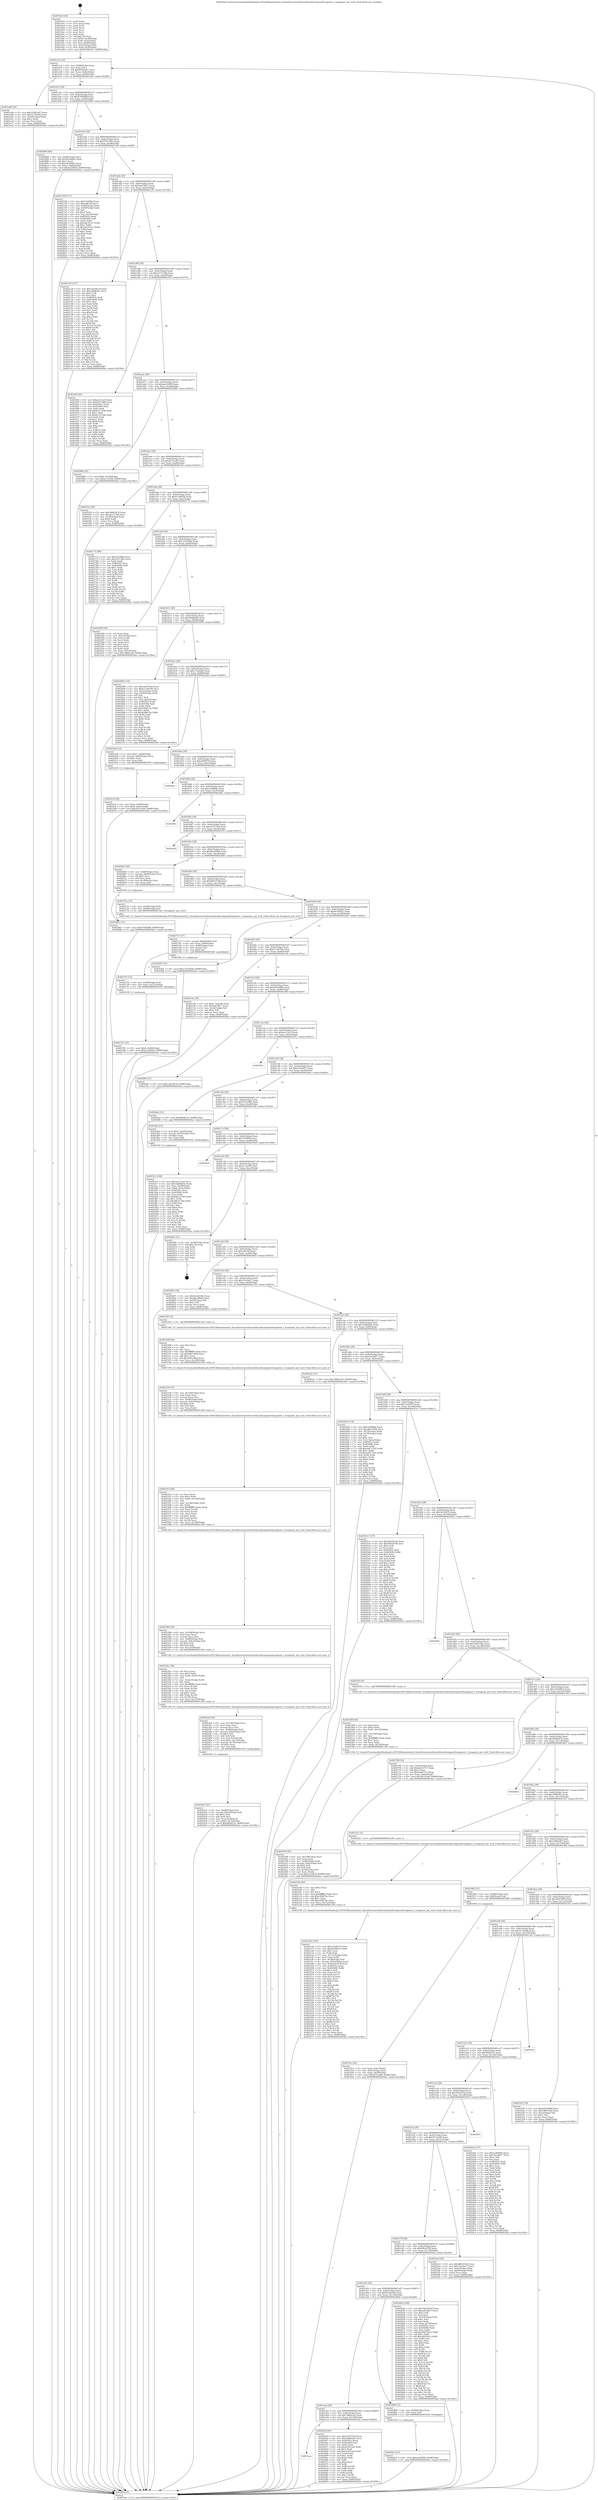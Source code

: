 digraph "0x4019e0" {
  label = "0x4019e0 (/mnt/c/Users/mathe/Desktop/tcc/POCII/binaries/extr_linuxdriversnetethernetbroadcomgenetbcmgenet.c_bcmgenet_put_txcb_Final-ollvm.out::main(0))"
  labelloc = "t"
  node[shape=record]

  Entry [label="",width=0.3,height=0.3,shape=circle,fillcolor=black,style=filled]
  "0x401a12" [label="{
     0x401a12 [32]\l
     | [instrs]\l
     &nbsp;&nbsp;0x401a12 \<+6\>: mov -0x88(%rbp),%eax\l
     &nbsp;&nbsp;0x401a18 \<+2\>: mov %eax,%ecx\l
     &nbsp;&nbsp;0x401a1a \<+6\>: sub $0x935b6a07,%ecx\l
     &nbsp;&nbsp;0x401a20 \<+6\>: mov %eax,-0x8c(%rbp)\l
     &nbsp;&nbsp;0x401a26 \<+6\>: mov %ecx,-0x90(%rbp)\l
     &nbsp;&nbsp;0x401a2c \<+6\>: je 0000000000401ed4 \<main+0x4f4\>\l
  }"]
  "0x401ed4" [label="{
     0x401ed4 [30]\l
     | [instrs]\l
     &nbsp;&nbsp;0x401ed4 \<+5\>: mov $0x324b5a97,%eax\l
     &nbsp;&nbsp;0x401ed9 \<+5\>: mov $0x3e720a6b,%ecx\l
     &nbsp;&nbsp;0x401ede \<+3\>: mov -0x34(%rbp),%edx\l
     &nbsp;&nbsp;0x401ee1 \<+3\>: cmp $0x2,%edx\l
     &nbsp;&nbsp;0x401ee4 \<+3\>: cmovne %ecx,%eax\l
     &nbsp;&nbsp;0x401ee7 \<+6\>: mov %eax,-0x88(%rbp)\l
     &nbsp;&nbsp;0x401eed \<+5\>: jmp 00000000004029ee \<main+0x100e\>\l
  }"]
  "0x401a32" [label="{
     0x401a32 [28]\l
     | [instrs]\l
     &nbsp;&nbsp;0x401a32 \<+5\>: jmp 0000000000401a37 \<main+0x57\>\l
     &nbsp;&nbsp;0x401a37 \<+6\>: mov -0x8c(%rbp),%eax\l
     &nbsp;&nbsp;0x401a3d \<+5\>: sub $0x97959d8f,%eax\l
     &nbsp;&nbsp;0x401a42 \<+6\>: mov %eax,-0x94(%rbp)\l
     &nbsp;&nbsp;0x401a48 \<+6\>: je 0000000000402890 \<main+0xeb0\>\l
  }"]
  "0x4029ee" [label="{
     0x4029ee [5]\l
     | [instrs]\l
     &nbsp;&nbsp;0x4029ee \<+5\>: jmp 0000000000401a12 \<main+0x32\>\l
  }"]
  "0x4019e0" [label="{
     0x4019e0 [50]\l
     | [instrs]\l
     &nbsp;&nbsp;0x4019e0 \<+1\>: push %rbp\l
     &nbsp;&nbsp;0x4019e1 \<+3\>: mov %rsp,%rbp\l
     &nbsp;&nbsp;0x4019e4 \<+2\>: push %r15\l
     &nbsp;&nbsp;0x4019e6 \<+2\>: push %r14\l
     &nbsp;&nbsp;0x4019e8 \<+2\>: push %r13\l
     &nbsp;&nbsp;0x4019ea \<+2\>: push %r12\l
     &nbsp;&nbsp;0x4019ec \<+1\>: push %rbx\l
     &nbsp;&nbsp;0x4019ed \<+7\>: sub $0x138,%rsp\l
     &nbsp;&nbsp;0x4019f4 \<+7\>: movl $0x0,-0x38(%rbp)\l
     &nbsp;&nbsp;0x4019fb \<+3\>: mov %edi,-0x3c(%rbp)\l
     &nbsp;&nbsp;0x4019fe \<+4\>: mov %rsi,-0x48(%rbp)\l
     &nbsp;&nbsp;0x401a02 \<+3\>: mov -0x3c(%rbp),%edi\l
     &nbsp;&nbsp;0x401a05 \<+3\>: mov %edi,-0x34(%rbp)\l
     &nbsp;&nbsp;0x401a08 \<+10\>: movl $0x935b6a07,-0x88(%rbp)\l
  }"]
  Exit [label="",width=0.3,height=0.3,shape=circle,fillcolor=black,style=filled,peripheries=2]
  "0x402890" [label="{
     0x402890 [40]\l
     | [instrs]\l
     &nbsp;&nbsp;0x402890 \<+6\>: mov -0x84(%rbp),%eax\l
     &nbsp;&nbsp;0x402896 \<+5\>: add $0x28c4d40e,%eax\l
     &nbsp;&nbsp;0x40289b \<+3\>: add $0x1,%eax\l
     &nbsp;&nbsp;0x40289e \<+5\>: sub $0x28c4d40e,%eax\l
     &nbsp;&nbsp;0x4028a3 \<+6\>: mov %eax,-0x84(%rbp)\l
     &nbsp;&nbsp;0x4028a9 \<+10\>: movl $0xb1206f24,-0x88(%rbp)\l
     &nbsp;&nbsp;0x4028b3 \<+5\>: jmp 00000000004029ee \<main+0x100e\>\l
  }"]
  "0x401a4e" [label="{
     0x401a4e [28]\l
     | [instrs]\l
     &nbsp;&nbsp;0x401a4e \<+5\>: jmp 0000000000401a53 \<main+0x73\>\l
     &nbsp;&nbsp;0x401a53 \<+6\>: mov -0x8c(%rbp),%eax\l
     &nbsp;&nbsp;0x401a59 \<+5\>: sub $0x97b73f43,%eax\l
     &nbsp;&nbsp;0x401a5e \<+6\>: mov %eax,-0x98(%rbp)\l
     &nbsp;&nbsp;0x401a64 \<+6\>: je 00000000004027d0 \<main+0xdf0\>\l
  }"]
  "0x4028c4" [label="{
     0x4028c4 [15]\l
     | [instrs]\l
     &nbsp;&nbsp;0x4028c4 \<+10\>: movl $0xae02992f,-0x88(%rbp)\l
     &nbsp;&nbsp;0x4028ce \<+5\>: jmp 00000000004029ee \<main+0x100e\>\l
  }"]
  "0x4027d0" [label="{
     0x4027d0 [117]\l
     | [instrs]\l
     &nbsp;&nbsp;0x4027d0 \<+5\>: mov $0x7d1f99d,%eax\l
     &nbsp;&nbsp;0x4027d5 \<+5\>: mov $0xcefb76f,%ecx\l
     &nbsp;&nbsp;0x4027da \<+6\>: mov -0x84(%rbp),%edx\l
     &nbsp;&nbsp;0x4027e0 \<+3\>: cmp -0x60(%rbp),%edx\l
     &nbsp;&nbsp;0x4027e3 \<+4\>: setl %sil\l
     &nbsp;&nbsp;0x4027e7 \<+4\>: and $0x1,%sil\l
     &nbsp;&nbsp;0x4027eb \<+4\>: mov %sil,-0x29(%rbp)\l
     &nbsp;&nbsp;0x4027ef \<+7\>: mov 0x40505c,%edx\l
     &nbsp;&nbsp;0x4027f6 \<+7\>: mov 0x405060,%edi\l
     &nbsp;&nbsp;0x4027fd \<+3\>: mov %edx,%r8d\l
     &nbsp;&nbsp;0x402800 \<+7\>: sub $0xade35c31,%r8d\l
     &nbsp;&nbsp;0x402807 \<+4\>: sub $0x1,%r8d\l
     &nbsp;&nbsp;0x40280b \<+7\>: add $0xade35c31,%r8d\l
     &nbsp;&nbsp;0x402812 \<+4\>: imul %r8d,%edx\l
     &nbsp;&nbsp;0x402816 \<+3\>: and $0x1,%edx\l
     &nbsp;&nbsp;0x402819 \<+3\>: cmp $0x0,%edx\l
     &nbsp;&nbsp;0x40281c \<+4\>: sete %sil\l
     &nbsp;&nbsp;0x402820 \<+3\>: cmp $0xa,%edi\l
     &nbsp;&nbsp;0x402823 \<+4\>: setl %r9b\l
     &nbsp;&nbsp;0x402827 \<+3\>: mov %sil,%r10b\l
     &nbsp;&nbsp;0x40282a \<+3\>: and %r9b,%r10b\l
     &nbsp;&nbsp;0x40282d \<+3\>: xor %r9b,%sil\l
     &nbsp;&nbsp;0x402830 \<+3\>: or %sil,%r10b\l
     &nbsp;&nbsp;0x402833 \<+4\>: test $0x1,%r10b\l
     &nbsp;&nbsp;0x402837 \<+3\>: cmovne %ecx,%eax\l
     &nbsp;&nbsp;0x40283a \<+6\>: mov %eax,-0x88(%rbp)\l
     &nbsp;&nbsp;0x402840 \<+5\>: jmp 00000000004029ee \<main+0x100e\>\l
  }"]
  "0x401a6a" [label="{
     0x401a6a [28]\l
     | [instrs]\l
     &nbsp;&nbsp;0x401a6a \<+5\>: jmp 0000000000401a6f \<main+0x8f\>\l
     &nbsp;&nbsp;0x401a6f \<+6\>: mov -0x8c(%rbp),%eax\l
     &nbsp;&nbsp;0x401a75 \<+5\>: sub $0x9a67fb27,%eax\l
     &nbsp;&nbsp;0x401a7a \<+6\>: mov %eax,-0x9c(%rbp)\l
     &nbsp;&nbsp;0x401a80 \<+6\>: je 0000000000402128 \<main+0x748\>\l
  }"]
  "0x402881" [label="{
     0x402881 [15]\l
     | [instrs]\l
     &nbsp;&nbsp;0x402881 \<+10\>: movl $0x97959d8f,-0x88(%rbp)\l
     &nbsp;&nbsp;0x40288b \<+5\>: jmp 00000000004029ee \<main+0x100e\>\l
  }"]
  "0x402128" [label="{
     0x402128 [137]\l
     | [instrs]\l
     &nbsp;&nbsp;0x402128 \<+5\>: mov $0x1d330e74,%eax\l
     &nbsp;&nbsp;0x40212d \<+5\>: mov $0x269fb581,%ecx\l
     &nbsp;&nbsp;0x402132 \<+2\>: mov $0x1,%dl\l
     &nbsp;&nbsp;0x402134 \<+2\>: xor %esi,%esi\l
     &nbsp;&nbsp;0x402136 \<+7\>: mov 0x40505c,%edi\l
     &nbsp;&nbsp;0x40213d \<+8\>: mov 0x405060,%r8d\l
     &nbsp;&nbsp;0x402145 \<+3\>: sub $0x1,%esi\l
     &nbsp;&nbsp;0x402148 \<+3\>: mov %edi,%r9d\l
     &nbsp;&nbsp;0x40214b \<+3\>: add %esi,%r9d\l
     &nbsp;&nbsp;0x40214e \<+4\>: imul %r9d,%edi\l
     &nbsp;&nbsp;0x402152 \<+3\>: and $0x1,%edi\l
     &nbsp;&nbsp;0x402155 \<+3\>: cmp $0x0,%edi\l
     &nbsp;&nbsp;0x402158 \<+4\>: sete %r10b\l
     &nbsp;&nbsp;0x40215c \<+4\>: cmp $0xa,%r8d\l
     &nbsp;&nbsp;0x402160 \<+4\>: setl %r11b\l
     &nbsp;&nbsp;0x402164 \<+3\>: mov %r10b,%bl\l
     &nbsp;&nbsp;0x402167 \<+3\>: xor $0xff,%bl\l
     &nbsp;&nbsp;0x40216a \<+3\>: mov %r11b,%r14b\l
     &nbsp;&nbsp;0x40216d \<+4\>: xor $0xff,%r14b\l
     &nbsp;&nbsp;0x402171 \<+3\>: xor $0x1,%dl\l
     &nbsp;&nbsp;0x402174 \<+3\>: mov %bl,%r15b\l
     &nbsp;&nbsp;0x402177 \<+4\>: and $0xff,%r15b\l
     &nbsp;&nbsp;0x40217b \<+3\>: and %dl,%r10b\l
     &nbsp;&nbsp;0x40217e \<+3\>: mov %r14b,%r12b\l
     &nbsp;&nbsp;0x402181 \<+4\>: and $0xff,%r12b\l
     &nbsp;&nbsp;0x402185 \<+3\>: and %dl,%r11b\l
     &nbsp;&nbsp;0x402188 \<+3\>: or %r10b,%r15b\l
     &nbsp;&nbsp;0x40218b \<+3\>: or %r11b,%r12b\l
     &nbsp;&nbsp;0x40218e \<+3\>: xor %r12b,%r15b\l
     &nbsp;&nbsp;0x402191 \<+3\>: or %r14b,%bl\l
     &nbsp;&nbsp;0x402194 \<+3\>: xor $0xff,%bl\l
     &nbsp;&nbsp;0x402197 \<+3\>: or $0x1,%dl\l
     &nbsp;&nbsp;0x40219a \<+2\>: and %dl,%bl\l
     &nbsp;&nbsp;0x40219c \<+3\>: or %bl,%r15b\l
     &nbsp;&nbsp;0x40219f \<+4\>: test $0x1,%r15b\l
     &nbsp;&nbsp;0x4021a3 \<+3\>: cmovne %ecx,%eax\l
     &nbsp;&nbsp;0x4021a6 \<+6\>: mov %eax,-0x88(%rbp)\l
     &nbsp;&nbsp;0x4021ac \<+5\>: jmp 00000000004029ee \<main+0x100e\>\l
  }"]
  "0x401a86" [label="{
     0x401a86 [28]\l
     | [instrs]\l
     &nbsp;&nbsp;0x401a86 \<+5\>: jmp 0000000000401a8b \<main+0xab\>\l
     &nbsp;&nbsp;0x401a8b \<+6\>: mov -0x8c(%rbp),%eax\l
     &nbsp;&nbsp;0x401a91 \<+5\>: sub $0xa217c36d,%eax\l
     &nbsp;&nbsp;0x401a96 \<+6\>: mov %eax,-0xa0(%rbp)\l
     &nbsp;&nbsp;0x401a9c \<+6\>: je 0000000000401f50 \<main+0x570\>\l
  }"]
  "0x402761" [label="{
     0x402761 [25]\l
     | [instrs]\l
     &nbsp;&nbsp;0x402761 \<+10\>: movl $0x0,-0x84(%rbp)\l
     &nbsp;&nbsp;0x40276b \<+10\>: movl $0xb1206f24,-0x88(%rbp)\l
     &nbsp;&nbsp;0x402775 \<+5\>: jmp 00000000004029ee \<main+0x100e\>\l
  }"]
  "0x401f50" [label="{
     0x401f50 [91]\l
     | [instrs]\l
     &nbsp;&nbsp;0x401f50 \<+5\>: mov $0xea312a1f,%eax\l
     &nbsp;&nbsp;0x401f55 \<+5\>: mov $0xf347ed60,%ecx\l
     &nbsp;&nbsp;0x401f5a \<+7\>: mov 0x40505c,%edx\l
     &nbsp;&nbsp;0x401f61 \<+7\>: mov 0x405060,%esi\l
     &nbsp;&nbsp;0x401f68 \<+2\>: mov %edx,%edi\l
     &nbsp;&nbsp;0x401f6a \<+6\>: add $0x6c127e9b,%edi\l
     &nbsp;&nbsp;0x401f70 \<+3\>: sub $0x1,%edi\l
     &nbsp;&nbsp;0x401f73 \<+6\>: sub $0x6c127e9b,%edi\l
     &nbsp;&nbsp;0x401f79 \<+3\>: imul %edi,%edx\l
     &nbsp;&nbsp;0x401f7c \<+3\>: and $0x1,%edx\l
     &nbsp;&nbsp;0x401f7f \<+3\>: cmp $0x0,%edx\l
     &nbsp;&nbsp;0x401f82 \<+4\>: sete %r8b\l
     &nbsp;&nbsp;0x401f86 \<+3\>: cmp $0xa,%esi\l
     &nbsp;&nbsp;0x401f89 \<+4\>: setl %r9b\l
     &nbsp;&nbsp;0x401f8d \<+3\>: mov %r8b,%r10b\l
     &nbsp;&nbsp;0x401f90 \<+3\>: and %r9b,%r10b\l
     &nbsp;&nbsp;0x401f93 \<+3\>: xor %r9b,%r8b\l
     &nbsp;&nbsp;0x401f96 \<+3\>: or %r8b,%r10b\l
     &nbsp;&nbsp;0x401f99 \<+4\>: test $0x1,%r10b\l
     &nbsp;&nbsp;0x401f9d \<+3\>: cmovne %ecx,%eax\l
     &nbsp;&nbsp;0x401fa0 \<+6\>: mov %eax,-0x88(%rbp)\l
     &nbsp;&nbsp;0x401fa6 \<+5\>: jmp 00000000004029ee \<main+0x100e\>\l
  }"]
  "0x401aa2" [label="{
     0x401aa2 [28]\l
     | [instrs]\l
     &nbsp;&nbsp;0x401aa2 \<+5\>: jmp 0000000000401aa7 \<main+0xc7\>\l
     &nbsp;&nbsp;0x401aa7 \<+6\>: mov -0x8c(%rbp),%eax\l
     &nbsp;&nbsp;0x401aad \<+5\>: sub $0xae02992f,%eax\l
     &nbsp;&nbsp;0x401ab2 \<+6\>: mov %eax,-0xa4(%rbp)\l
     &nbsp;&nbsp;0x401ab8 \<+6\>: je 00000000004028f6 \<main+0xf16\>\l
  }"]
  "0x402752" [label="{
     0x402752 [15]\l
     | [instrs]\l
     &nbsp;&nbsp;0x402752 \<+4\>: mov -0x58(%rbp),%rdi\l
     &nbsp;&nbsp;0x402756 \<+6\>: mov %eax,-0x15c(%rbp)\l
     &nbsp;&nbsp;0x40275c \<+5\>: call 0000000000401030 \<free@plt\>\l
     | [calls]\l
     &nbsp;&nbsp;0x401030 \{1\} (unknown)\l
  }"]
  "0x4028f6" [label="{
     0x4028f6 [22]\l
     | [instrs]\l
     &nbsp;&nbsp;0x4028f6 \<+7\>: movl $0x0,-0x38(%rbp)\l
     &nbsp;&nbsp;0x4028fd \<+10\>: movl $0xa13ce08,-0x88(%rbp)\l
     &nbsp;&nbsp;0x402907 \<+5\>: jmp 00000000004029ee \<main+0x100e\>\l
  }"]
  "0x401abe" [label="{
     0x401abe [28]\l
     | [instrs]\l
     &nbsp;&nbsp;0x401abe \<+5\>: jmp 0000000000401ac3 \<main+0xe3\>\l
     &nbsp;&nbsp;0x401ac3 \<+6\>: mov -0x8c(%rbp),%eax\l
     &nbsp;&nbsp;0x401ac9 \<+5\>: sub $0xaf751ab9,%eax\l
     &nbsp;&nbsp;0x401ace \<+6\>: mov %eax,-0xa8(%rbp)\l
     &nbsp;&nbsp;0x401ad4 \<+6\>: je 0000000000401f32 \<main+0x552\>\l
  }"]
  "0x402737" [label="{
     0x402737 [27]\l
     | [instrs]\l
     &nbsp;&nbsp;0x402737 \<+10\>: movabs $0x4030b6,%rdi\l
     &nbsp;&nbsp;0x402741 \<+4\>: mov %rax,-0x80(%rbp)\l
     &nbsp;&nbsp;0x402745 \<+4\>: mov -0x80(%rbp),%rax\l
     &nbsp;&nbsp;0x402749 \<+2\>: mov (%rax),%esi\l
     &nbsp;&nbsp;0x40274b \<+2\>: mov $0x0,%al\l
     &nbsp;&nbsp;0x40274d \<+5\>: call 0000000000401040 \<printf@plt\>\l
     | [calls]\l
     &nbsp;&nbsp;0x401040 \{1\} (unknown)\l
  }"]
  "0x401f32" [label="{
     0x401f32 [30]\l
     | [instrs]\l
     &nbsp;&nbsp;0x401f32 \<+5\>: mov $0x268d5b74,%eax\l
     &nbsp;&nbsp;0x401f37 \<+5\>: mov $0xa217c36d,%ecx\l
     &nbsp;&nbsp;0x401f3c \<+3\>: mov -0x30(%rbp),%edx\l
     &nbsp;&nbsp;0x401f3f \<+3\>: cmp $0x0,%edx\l
     &nbsp;&nbsp;0x401f42 \<+3\>: cmove %ecx,%eax\l
     &nbsp;&nbsp;0x401f45 \<+6\>: mov %eax,-0x88(%rbp)\l
     &nbsp;&nbsp;0x401f4b \<+5\>: jmp 00000000004029ee \<main+0x100e\>\l
  }"]
  "0x401ada" [label="{
     0x401ada [28]\l
     | [instrs]\l
     &nbsp;&nbsp;0x401ada \<+5\>: jmp 0000000000401adf \<main+0xff\>\l
     &nbsp;&nbsp;0x401adf \<+6\>: mov -0x8c(%rbp),%eax\l
     &nbsp;&nbsp;0x401ae5 \<+5\>: sub $0xb1206f24,%eax\l
     &nbsp;&nbsp;0x401aea \<+6\>: mov %eax,-0xac(%rbp)\l
     &nbsp;&nbsp;0x401af0 \<+6\>: je 000000000040277a \<main+0xd9a\>\l
  }"]
  "0x402594" [label="{
     0x402594 [45]\l
     | [instrs]\l
     &nbsp;&nbsp;0x402594 \<+6\>: mov -0x158(%rbp),%ecx\l
     &nbsp;&nbsp;0x40259a \<+3\>: imul %eax,%ecx\l
     &nbsp;&nbsp;0x40259d \<+4\>: mov -0x68(%rbp),%rdi\l
     &nbsp;&nbsp;0x4025a1 \<+4\>: movslq -0x6c(%rbp),%r8\l
     &nbsp;&nbsp;0x4025a5 \<+4\>: shl $0x5,%r8\l
     &nbsp;&nbsp;0x4025a9 \<+3\>: add %r8,%rdi\l
     &nbsp;&nbsp;0x4025ac \<+4\>: mov 0x18(%rdi),%rdi\l
     &nbsp;&nbsp;0x4025b0 \<+2\>: mov %ecx,(%rdi)\l
     &nbsp;&nbsp;0x4025b2 \<+10\>: movl $0x1ca54f79,-0x88(%rbp)\l
     &nbsp;&nbsp;0x4025bc \<+5\>: jmp 00000000004029ee \<main+0x100e\>\l
  }"]
  "0x40277a" [label="{
     0x40277a [86]\l
     | [instrs]\l
     &nbsp;&nbsp;0x40277a \<+5\>: mov $0x7d1f99d,%eax\l
     &nbsp;&nbsp;0x40277f \<+5\>: mov $0x97b73f43,%ecx\l
     &nbsp;&nbsp;0x402784 \<+2\>: xor %edx,%edx\l
     &nbsp;&nbsp;0x402786 \<+7\>: mov 0x40505c,%esi\l
     &nbsp;&nbsp;0x40278d \<+7\>: mov 0x405060,%edi\l
     &nbsp;&nbsp;0x402794 \<+3\>: sub $0x1,%edx\l
     &nbsp;&nbsp;0x402797 \<+3\>: mov %esi,%r8d\l
     &nbsp;&nbsp;0x40279a \<+3\>: add %edx,%r8d\l
     &nbsp;&nbsp;0x40279d \<+4\>: imul %r8d,%esi\l
     &nbsp;&nbsp;0x4027a1 \<+3\>: and $0x1,%esi\l
     &nbsp;&nbsp;0x4027a4 \<+3\>: cmp $0x0,%esi\l
     &nbsp;&nbsp;0x4027a7 \<+4\>: sete %r9b\l
     &nbsp;&nbsp;0x4027ab \<+3\>: cmp $0xa,%edi\l
     &nbsp;&nbsp;0x4027ae \<+4\>: setl %r10b\l
     &nbsp;&nbsp;0x4027b2 \<+3\>: mov %r9b,%r11b\l
     &nbsp;&nbsp;0x4027b5 \<+3\>: and %r10b,%r11b\l
     &nbsp;&nbsp;0x4027b8 \<+3\>: xor %r10b,%r9b\l
     &nbsp;&nbsp;0x4027bb \<+3\>: or %r9b,%r11b\l
     &nbsp;&nbsp;0x4027be \<+4\>: test $0x1,%r11b\l
     &nbsp;&nbsp;0x4027c2 \<+3\>: cmovne %ecx,%eax\l
     &nbsp;&nbsp;0x4027c5 \<+6\>: mov %eax,-0x88(%rbp)\l
     &nbsp;&nbsp;0x4027cb \<+5\>: jmp 00000000004029ee \<main+0x100e\>\l
  }"]
  "0x401af6" [label="{
     0x401af6 [28]\l
     | [instrs]\l
     &nbsp;&nbsp;0x401af6 \<+5\>: jmp 0000000000401afb \<main+0x11b\>\l
     &nbsp;&nbsp;0x401afb \<+6\>: mov -0x8c(%rbp),%eax\l
     &nbsp;&nbsp;0x401b01 \<+5\>: sub $0xc3525bb8,%eax\l
     &nbsp;&nbsp;0x401b06 \<+6\>: mov %eax,-0xb0(%rbp)\l
     &nbsp;&nbsp;0x401b0c \<+6\>: je 0000000000402290 \<main+0x8b0\>\l
  }"]
  "0x402568" [label="{
     0x402568 [44]\l
     | [instrs]\l
     &nbsp;&nbsp;0x402568 \<+2\>: xor %ecx,%ecx\l
     &nbsp;&nbsp;0x40256a \<+5\>: mov $0x2,%edx\l
     &nbsp;&nbsp;0x40256f \<+6\>: mov %edx,-0x154(%rbp)\l
     &nbsp;&nbsp;0x402575 \<+1\>: cltd\l
     &nbsp;&nbsp;0x402576 \<+6\>: mov -0x154(%rbp),%esi\l
     &nbsp;&nbsp;0x40257c \<+2\>: idiv %esi\l
     &nbsp;&nbsp;0x40257e \<+6\>: imul $0xfffffffe,%edx,%edx\l
     &nbsp;&nbsp;0x402584 \<+3\>: sub $0x1,%ecx\l
     &nbsp;&nbsp;0x402587 \<+2\>: sub %ecx,%edx\l
     &nbsp;&nbsp;0x402589 \<+6\>: mov %edx,-0x158(%rbp)\l
     &nbsp;&nbsp;0x40258f \<+5\>: call 0000000000401160 \<next_i\>\l
     | [calls]\l
     &nbsp;&nbsp;0x401160 \{1\} (/mnt/c/Users/mathe/Desktop/tcc/POCII/binaries/extr_linuxdriversnetethernetbroadcomgenetbcmgenet.c_bcmgenet_put_txcb_Final-ollvm.out::next_i)\l
  }"]
  "0x402290" [label="{
     0x402290 [36]\l
     | [instrs]\l
     &nbsp;&nbsp;0x402290 \<+2\>: xor %eax,%eax\l
     &nbsp;&nbsp;0x402292 \<+3\>: mov -0x5c(%rbp),%ecx\l
     &nbsp;&nbsp;0x402295 \<+2\>: mov %eax,%edx\l
     &nbsp;&nbsp;0x402297 \<+2\>: sub %ecx,%edx\l
     &nbsp;&nbsp;0x402299 \<+2\>: mov %eax,%ecx\l
     &nbsp;&nbsp;0x40229b \<+3\>: sub $0x1,%ecx\l
     &nbsp;&nbsp;0x40229e \<+2\>: add %ecx,%edx\l
     &nbsp;&nbsp;0x4022a0 \<+2\>: sub %edx,%eax\l
     &nbsp;&nbsp;0x4022a2 \<+3\>: mov %eax,-0x5c(%rbp)\l
     &nbsp;&nbsp;0x4022a5 \<+10\>: movl $0x7d80ee39,-0x88(%rbp)\l
     &nbsp;&nbsp;0x4022af \<+5\>: jmp 00000000004029ee \<main+0x100e\>\l
  }"]
  "0x401b12" [label="{
     0x401b12 [28]\l
     | [instrs]\l
     &nbsp;&nbsp;0x401b12 \<+5\>: jmp 0000000000401b17 \<main+0x137\>\l
     &nbsp;&nbsp;0x401b17 \<+6\>: mov -0x8c(%rbp),%eax\l
     &nbsp;&nbsp;0x401b1d \<+5\>: sub $0xc40b8ad5,%eax\l
     &nbsp;&nbsp;0x401b22 \<+6\>: mov %eax,-0xb4(%rbp)\l
     &nbsp;&nbsp;0x401b28 \<+6\>: je 0000000000402098 \<main+0x6b8\>\l
  }"]
  "0x402421" [label="{
     0x402421 [41]\l
     | [instrs]\l
     &nbsp;&nbsp;0x402421 \<+4\>: mov -0x68(%rbp),%rsi\l
     &nbsp;&nbsp;0x402425 \<+4\>: movslq -0x6c(%rbp),%rdi\l
     &nbsp;&nbsp;0x402429 \<+4\>: shl $0x5,%rdi\l
     &nbsp;&nbsp;0x40242d \<+3\>: add %rdi,%rsi\l
     &nbsp;&nbsp;0x402430 \<+4\>: mov %rax,0x18(%rsi)\l
     &nbsp;&nbsp;0x402434 \<+7\>: movl $0x0,-0x74(%rbp)\l
     &nbsp;&nbsp;0x40243b \<+10\>: movl $0x4f9a633c,-0x88(%rbp)\l
     &nbsp;&nbsp;0x402445 \<+5\>: jmp 00000000004029ee \<main+0x100e\>\l
  }"]
  "0x402098" [label="{
     0x402098 [114]\l
     | [instrs]\l
     &nbsp;&nbsp;0x402098 \<+5\>: mov $0xcd18745d,%eax\l
     &nbsp;&nbsp;0x40209d \<+5\>: mov $0xe17a8764,%ecx\l
     &nbsp;&nbsp;0x4020a2 \<+3\>: mov -0x5c(%rbp),%edx\l
     &nbsp;&nbsp;0x4020a5 \<+3\>: cmp -0x50(%rbp),%edx\l
     &nbsp;&nbsp;0x4020a8 \<+4\>: setl %sil\l
     &nbsp;&nbsp;0x4020ac \<+4\>: and $0x1,%sil\l
     &nbsp;&nbsp;0x4020b0 \<+4\>: mov %sil,-0x2b(%rbp)\l
     &nbsp;&nbsp;0x4020b4 \<+7\>: mov 0x40505c,%edx\l
     &nbsp;&nbsp;0x4020bb \<+7\>: mov 0x405060,%edi\l
     &nbsp;&nbsp;0x4020c2 \<+3\>: mov %edx,%r8d\l
     &nbsp;&nbsp;0x4020c5 \<+7\>: add $0x62fb615a,%r8d\l
     &nbsp;&nbsp;0x4020cc \<+4\>: sub $0x1,%r8d\l
     &nbsp;&nbsp;0x4020d0 \<+7\>: sub $0x62fb615a,%r8d\l
     &nbsp;&nbsp;0x4020d7 \<+4\>: imul %r8d,%edx\l
     &nbsp;&nbsp;0x4020db \<+3\>: and $0x1,%edx\l
     &nbsp;&nbsp;0x4020de \<+3\>: cmp $0x0,%edx\l
     &nbsp;&nbsp;0x4020e1 \<+4\>: sete %sil\l
     &nbsp;&nbsp;0x4020e5 \<+3\>: cmp $0xa,%edi\l
     &nbsp;&nbsp;0x4020e8 \<+4\>: setl %r9b\l
     &nbsp;&nbsp;0x4020ec \<+3\>: mov %sil,%r10b\l
     &nbsp;&nbsp;0x4020ef \<+3\>: and %r9b,%r10b\l
     &nbsp;&nbsp;0x4020f2 \<+3\>: xor %r9b,%sil\l
     &nbsp;&nbsp;0x4020f5 \<+3\>: or %sil,%r10b\l
     &nbsp;&nbsp;0x4020f8 \<+4\>: test $0x1,%r10b\l
     &nbsp;&nbsp;0x4020fc \<+3\>: cmovne %ecx,%eax\l
     &nbsp;&nbsp;0x4020ff \<+6\>: mov %eax,-0x88(%rbp)\l
     &nbsp;&nbsp;0x402105 \<+5\>: jmp 00000000004029ee \<main+0x100e\>\l
  }"]
  "0x401b2e" [label="{
     0x401b2e [28]\l
     | [instrs]\l
     &nbsp;&nbsp;0x401b2e \<+5\>: jmp 0000000000401b33 \<main+0x153\>\l
     &nbsp;&nbsp;0x401b33 \<+6\>: mov -0x8c(%rbp),%eax\l
     &nbsp;&nbsp;0x401b39 \<+5\>: sub $0xc73a2a40,%eax\l
     &nbsp;&nbsp;0x401b3e \<+6\>: mov %eax,-0xb8(%rbp)\l
     &nbsp;&nbsp;0x401b44 \<+6\>: je 00000000004022b4 \<main+0x8d4\>\l
  }"]
  "0x4023eb" [label="{
     0x4023eb [54]\l
     | [instrs]\l
     &nbsp;&nbsp;0x4023eb \<+6\>: mov -0x150(%rbp),%ecx\l
     &nbsp;&nbsp;0x4023f1 \<+3\>: imul %eax,%ecx\l
     &nbsp;&nbsp;0x4023f4 \<+3\>: movslq %ecx,%rsi\l
     &nbsp;&nbsp;0x4023f7 \<+4\>: mov -0x68(%rbp),%rdi\l
     &nbsp;&nbsp;0x4023fb \<+4\>: movslq -0x6c(%rbp),%r8\l
     &nbsp;&nbsp;0x4023ff \<+4\>: shl $0x5,%r8\l
     &nbsp;&nbsp;0x402403 \<+3\>: add %r8,%rdi\l
     &nbsp;&nbsp;0x402406 \<+4\>: mov %rsi,0x10(%rdi)\l
     &nbsp;&nbsp;0x40240a \<+7\>: movl $0x1,-0x70(%rbp)\l
     &nbsp;&nbsp;0x402411 \<+4\>: movslq -0x70(%rbp),%rsi\l
     &nbsp;&nbsp;0x402415 \<+4\>: shl $0x2,%rsi\l
     &nbsp;&nbsp;0x402419 \<+3\>: mov %rsi,%rdi\l
     &nbsp;&nbsp;0x40241c \<+5\>: call 0000000000401050 \<malloc@plt\>\l
     | [calls]\l
     &nbsp;&nbsp;0x401050 \{1\} (unknown)\l
  }"]
  "0x4022b4" [label="{
     0x4022b4 [23]\l
     | [instrs]\l
     &nbsp;&nbsp;0x4022b4 \<+7\>: movl $0x1,-0x60(%rbp)\l
     &nbsp;&nbsp;0x4022bb \<+4\>: movslq -0x60(%rbp),%rax\l
     &nbsp;&nbsp;0x4022bf \<+4\>: shl $0x5,%rax\l
     &nbsp;&nbsp;0x4022c3 \<+3\>: mov %rax,%rdi\l
     &nbsp;&nbsp;0x4022c6 \<+5\>: call 0000000000401050 \<malloc@plt\>\l
     | [calls]\l
     &nbsp;&nbsp;0x401050 \{1\} (unknown)\l
  }"]
  "0x401b4a" [label="{
     0x401b4a [28]\l
     | [instrs]\l
     &nbsp;&nbsp;0x401b4a \<+5\>: jmp 0000000000401b4f \<main+0x16f\>\l
     &nbsp;&nbsp;0x401b4f \<+6\>: mov -0x8c(%rbp),%eax\l
     &nbsp;&nbsp;0x401b55 \<+5\>: sub $0xc8f2f674,%eax\l
     &nbsp;&nbsp;0x401b5a \<+6\>: mov %eax,-0xbc(%rbp)\l
     &nbsp;&nbsp;0x401b60 \<+6\>: je 00000000004028e2 \<main+0xf02\>\l
  }"]
  "0x4023b1" [label="{
     0x4023b1 [58]\l
     | [instrs]\l
     &nbsp;&nbsp;0x4023b1 \<+2\>: xor %ecx,%ecx\l
     &nbsp;&nbsp;0x4023b3 \<+5\>: mov $0x2,%edx\l
     &nbsp;&nbsp;0x4023b8 \<+6\>: mov %edx,-0x14c(%rbp)\l
     &nbsp;&nbsp;0x4023be \<+1\>: cltd\l
     &nbsp;&nbsp;0x4023bf \<+7\>: mov -0x14c(%rbp),%r9d\l
     &nbsp;&nbsp;0x4023c6 \<+3\>: idiv %r9d\l
     &nbsp;&nbsp;0x4023c9 \<+6\>: imul $0xfffffffe,%edx,%edx\l
     &nbsp;&nbsp;0x4023cf \<+3\>: mov %ecx,%r10d\l
     &nbsp;&nbsp;0x4023d2 \<+3\>: sub %edx,%r10d\l
     &nbsp;&nbsp;0x4023d5 \<+2\>: mov %ecx,%edx\l
     &nbsp;&nbsp;0x4023d7 \<+3\>: sub $0x1,%edx\l
     &nbsp;&nbsp;0x4023da \<+3\>: add %edx,%r10d\l
     &nbsp;&nbsp;0x4023dd \<+3\>: sub %r10d,%ecx\l
     &nbsp;&nbsp;0x4023e0 \<+6\>: mov %ecx,-0x150(%rbp)\l
     &nbsp;&nbsp;0x4023e6 \<+5\>: call 0000000000401160 \<next_i\>\l
     | [calls]\l
     &nbsp;&nbsp;0x401160 \{1\} (/mnt/c/Users/mathe/Desktop/tcc/POCII/binaries/extr_linuxdriversnetethernetbroadcomgenetbcmgenet.c_bcmgenet_put_txcb_Final-ollvm.out::next_i)\l
  }"]
  "0x4028e2" [label="{
     0x4028e2\l
  }", style=dashed]
  "0x401b66" [label="{
     0x401b66 [28]\l
     | [instrs]\l
     &nbsp;&nbsp;0x401b66 \<+5\>: jmp 0000000000401b6b \<main+0x18b\>\l
     &nbsp;&nbsp;0x401b6b \<+6\>: mov -0x8c(%rbp),%eax\l
     &nbsp;&nbsp;0x401b71 \<+5\>: sub $0xca499bfa,%eax\l
     &nbsp;&nbsp;0x401b76 \<+6\>: mov %eax,-0xc0(%rbp)\l
     &nbsp;&nbsp;0x401b7c \<+6\>: je 00000000004029b1 \<main+0xfd1\>\l
  }"]
  "0x40238d" [label="{
     0x40238d [36]\l
     | [instrs]\l
     &nbsp;&nbsp;0x40238d \<+6\>: mov -0x148(%rbp),%ecx\l
     &nbsp;&nbsp;0x402393 \<+3\>: imul %eax,%ecx\l
     &nbsp;&nbsp;0x402396 \<+3\>: movslq %ecx,%rsi\l
     &nbsp;&nbsp;0x402399 \<+4\>: mov -0x68(%rbp),%rdi\l
     &nbsp;&nbsp;0x40239d \<+4\>: movslq -0x6c(%rbp),%r8\l
     &nbsp;&nbsp;0x4023a1 \<+4\>: shl $0x5,%r8\l
     &nbsp;&nbsp;0x4023a5 \<+3\>: add %r8,%rdi\l
     &nbsp;&nbsp;0x4023a8 \<+4\>: mov %rsi,0x8(%rdi)\l
     &nbsp;&nbsp;0x4023ac \<+5\>: call 0000000000401160 \<next_i\>\l
     | [calls]\l
     &nbsp;&nbsp;0x401160 \{1\} (/mnt/c/Users/mathe/Desktop/tcc/POCII/binaries/extr_linuxdriversnetethernetbroadcomgenetbcmgenet.c_bcmgenet_put_txcb_Final-ollvm.out::next_i)\l
  }"]
  "0x4029b1" [label="{
     0x4029b1\l
  }", style=dashed]
  "0x401b82" [label="{
     0x401b82 [28]\l
     | [instrs]\l
     &nbsp;&nbsp;0x401b82 \<+5\>: jmp 0000000000401b87 \<main+0x1a7\>\l
     &nbsp;&nbsp;0x401b87 \<+6\>: mov -0x8c(%rbp),%eax\l
     &nbsp;&nbsp;0x401b8d \<+5\>: sub $0xcd18745d,%eax\l
     &nbsp;&nbsp;0x401b92 \<+6\>: mov %eax,-0xc4(%rbp)\l
     &nbsp;&nbsp;0x401b98 \<+6\>: je 0000000000402952 \<main+0xf72\>\l
  }"]
  "0x402353" [label="{
     0x402353 [58]\l
     | [instrs]\l
     &nbsp;&nbsp;0x402353 \<+2\>: xor %ecx,%ecx\l
     &nbsp;&nbsp;0x402355 \<+5\>: mov $0x2,%edx\l
     &nbsp;&nbsp;0x40235a \<+6\>: mov %edx,-0x144(%rbp)\l
     &nbsp;&nbsp;0x402360 \<+1\>: cltd\l
     &nbsp;&nbsp;0x402361 \<+7\>: mov -0x144(%rbp),%r9d\l
     &nbsp;&nbsp;0x402368 \<+3\>: idiv %r9d\l
     &nbsp;&nbsp;0x40236b \<+6\>: imul $0xfffffffe,%edx,%edx\l
     &nbsp;&nbsp;0x402371 \<+3\>: mov %ecx,%r10d\l
     &nbsp;&nbsp;0x402374 \<+3\>: sub %edx,%r10d\l
     &nbsp;&nbsp;0x402377 \<+2\>: mov %ecx,%edx\l
     &nbsp;&nbsp;0x402379 \<+3\>: sub $0x1,%edx\l
     &nbsp;&nbsp;0x40237c \<+3\>: add %edx,%r10d\l
     &nbsp;&nbsp;0x40237f \<+3\>: sub %r10d,%ecx\l
     &nbsp;&nbsp;0x402382 \<+6\>: mov %ecx,-0x148(%rbp)\l
     &nbsp;&nbsp;0x402388 \<+5\>: call 0000000000401160 \<next_i\>\l
     | [calls]\l
     &nbsp;&nbsp;0x401160 \{1\} (/mnt/c/Users/mathe/Desktop/tcc/POCII/binaries/extr_linuxdriversnetethernetbroadcomgenetbcmgenet.c_bcmgenet_put_txcb_Final-ollvm.out::next_i)\l
  }"]
  "0x402952" [label="{
     0x402952\l
  }", style=dashed]
  "0x401b9e" [label="{
     0x401b9e [28]\l
     | [instrs]\l
     &nbsp;&nbsp;0x401b9e \<+5\>: jmp 0000000000401ba3 \<main+0x1c3\>\l
     &nbsp;&nbsp;0x401ba3 \<+6\>: mov -0x8c(%rbp),%eax\l
     &nbsp;&nbsp;0x401ba9 \<+5\>: sub $0xd6a38849,%eax\l
     &nbsp;&nbsp;0x401bae \<+6\>: mov %eax,-0xc8(%rbp)\l
     &nbsp;&nbsp;0x401bb4 \<+6\>: je 0000000000402863 \<main+0xe83\>\l
  }"]
  "0x402330" [label="{
     0x402330 [35]\l
     | [instrs]\l
     &nbsp;&nbsp;0x402330 \<+6\>: mov -0x140(%rbp),%ecx\l
     &nbsp;&nbsp;0x402336 \<+3\>: imul %eax,%ecx\l
     &nbsp;&nbsp;0x402339 \<+3\>: movslq %ecx,%rsi\l
     &nbsp;&nbsp;0x40233c \<+4\>: mov -0x68(%rbp),%rdi\l
     &nbsp;&nbsp;0x402340 \<+4\>: movslq -0x6c(%rbp),%r8\l
     &nbsp;&nbsp;0x402344 \<+4\>: shl $0x5,%r8\l
     &nbsp;&nbsp;0x402348 \<+3\>: add %r8,%rdi\l
     &nbsp;&nbsp;0x40234b \<+3\>: mov %rsi,(%rdi)\l
     &nbsp;&nbsp;0x40234e \<+5\>: call 0000000000401160 \<next_i\>\l
     | [calls]\l
     &nbsp;&nbsp;0x401160 \{1\} (/mnt/c/Users/mathe/Desktop/tcc/POCII/binaries/extr_linuxdriversnetethernetbroadcomgenetbcmgenet.c_bcmgenet_put_txcb_Final-ollvm.out::next_i)\l
  }"]
  "0x402863" [label="{
     0x402863 [30]\l
     | [instrs]\l
     &nbsp;&nbsp;0x402863 \<+4\>: mov -0x68(%rbp),%rax\l
     &nbsp;&nbsp;0x402867 \<+7\>: movslq -0x84(%rbp),%rcx\l
     &nbsp;&nbsp;0x40286e \<+4\>: shl $0x5,%rcx\l
     &nbsp;&nbsp;0x402872 \<+3\>: add %rcx,%rax\l
     &nbsp;&nbsp;0x402875 \<+4\>: mov 0x18(%rax),%rax\l
     &nbsp;&nbsp;0x402879 \<+3\>: mov %rax,%rdi\l
     &nbsp;&nbsp;0x40287c \<+5\>: call 0000000000401030 \<free@plt\>\l
     | [calls]\l
     &nbsp;&nbsp;0x401030 \{1\} (unknown)\l
  }"]
  "0x401bba" [label="{
     0x401bba [28]\l
     | [instrs]\l
     &nbsp;&nbsp;0x401bba \<+5\>: jmp 0000000000401bbf \<main+0x1df\>\l
     &nbsp;&nbsp;0x401bbf \<+6\>: mov -0x8c(%rbp),%eax\l
     &nbsp;&nbsp;0x401bc5 \<+5\>: sub $0xd86101b8,%eax\l
     &nbsp;&nbsp;0x401bca \<+6\>: mov %eax,-0xcc(%rbp)\l
     &nbsp;&nbsp;0x401bd0 \<+6\>: je 000000000040272a \<main+0xd4a\>\l
  }"]
  "0x402308" [label="{
     0x402308 [40]\l
     | [instrs]\l
     &nbsp;&nbsp;0x402308 \<+5\>: mov $0x2,%ecx\l
     &nbsp;&nbsp;0x40230d \<+1\>: cltd\l
     &nbsp;&nbsp;0x40230e \<+2\>: idiv %ecx\l
     &nbsp;&nbsp;0x402310 \<+6\>: imul $0xfffffffe,%edx,%ecx\l
     &nbsp;&nbsp;0x402316 \<+6\>: sub $0x4997e66d,%ecx\l
     &nbsp;&nbsp;0x40231c \<+3\>: add $0x1,%ecx\l
     &nbsp;&nbsp;0x40231f \<+6\>: add $0x4997e66d,%ecx\l
     &nbsp;&nbsp;0x402325 \<+6\>: mov %ecx,-0x140(%rbp)\l
     &nbsp;&nbsp;0x40232b \<+5\>: call 0000000000401160 \<next_i\>\l
     | [calls]\l
     &nbsp;&nbsp;0x401160 \{1\} (/mnt/c/Users/mathe/Desktop/tcc/POCII/binaries/extr_linuxdriversnetethernetbroadcomgenetbcmgenet.c_bcmgenet_put_txcb_Final-ollvm.out::next_i)\l
  }"]
  "0x40272a" [label="{
     0x40272a [13]\l
     | [instrs]\l
     &nbsp;&nbsp;0x40272a \<+4\>: mov -0x58(%rbp),%rdi\l
     &nbsp;&nbsp;0x40272e \<+4\>: mov -0x68(%rbp),%rsi\l
     &nbsp;&nbsp;0x402732 \<+5\>: call 00000000004015a0 \<bcmgenet_put_txcb\>\l
     | [calls]\l
     &nbsp;&nbsp;0x4015a0 \{1\} (/mnt/c/Users/mathe/Desktop/tcc/POCII/binaries/extr_linuxdriversnetethernetbroadcomgenetbcmgenet.c_bcmgenet_put_txcb_Final-ollvm.out::bcmgenet_put_txcb)\l
  }"]
  "0x401bd6" [label="{
     0x401bd6 [28]\l
     | [instrs]\l
     &nbsp;&nbsp;0x401bd6 \<+5\>: jmp 0000000000401bdb \<main+0x1fb\>\l
     &nbsp;&nbsp;0x401bdb \<+6\>: mov -0x8c(%rbp),%eax\l
     &nbsp;&nbsp;0x401be1 \<+5\>: sub $0xde1f6923,%eax\l
     &nbsp;&nbsp;0x401be6 \<+6\>: mov %eax,-0xd0(%rbp)\l
     &nbsp;&nbsp;0x401bec \<+6\>: je 0000000000402281 \<main+0x8a1\>\l
  }"]
  "0x4022cb" [label="{
     0x4022cb [26]\l
     | [instrs]\l
     &nbsp;&nbsp;0x4022cb \<+4\>: mov %rax,-0x68(%rbp)\l
     &nbsp;&nbsp;0x4022cf \<+7\>: movl $0x0,-0x6c(%rbp)\l
     &nbsp;&nbsp;0x4022d6 \<+10\>: movl $0x5911fcd9,-0x88(%rbp)\l
     &nbsp;&nbsp;0x4022e0 \<+5\>: jmp 00000000004029ee \<main+0x100e\>\l
  }"]
  "0x402281" [label="{
     0x402281 [15]\l
     | [instrs]\l
     &nbsp;&nbsp;0x402281 \<+10\>: movl $0xc3525bb8,-0x88(%rbp)\l
     &nbsp;&nbsp;0x40228b \<+5\>: jmp 00000000004029ee \<main+0x100e\>\l
  }"]
  "0x401bf2" [label="{
     0x401bf2 [28]\l
     | [instrs]\l
     &nbsp;&nbsp;0x401bf2 \<+5\>: jmp 0000000000401bf7 \<main+0x217\>\l
     &nbsp;&nbsp;0x401bf7 \<+6\>: mov -0x8c(%rbp),%eax\l
     &nbsp;&nbsp;0x401bfd \<+5\>: sub $0xe17a8764,%eax\l
     &nbsp;&nbsp;0x401c02 \<+6\>: mov %eax,-0xd4(%rbp)\l
     &nbsp;&nbsp;0x401c08 \<+6\>: je 000000000040210a \<main+0x72a\>\l
  }"]
  "0x4021de" [label="{
     0x4021de [163]\l
     | [instrs]\l
     &nbsp;&nbsp;0x4021de \<+5\>: mov $0x1d330e74,%ecx\l
     &nbsp;&nbsp;0x4021e3 \<+5\>: mov $0xde1f6923,%edx\l
     &nbsp;&nbsp;0x4021e8 \<+3\>: mov $0x1,%sil\l
     &nbsp;&nbsp;0x4021eb \<+2\>: xor %edi,%edi\l
     &nbsp;&nbsp;0x4021ed \<+7\>: mov -0x13c(%rbp),%r8d\l
     &nbsp;&nbsp;0x4021f4 \<+4\>: imul %eax,%r8d\l
     &nbsp;&nbsp;0x4021f8 \<+4\>: mov -0x58(%rbp),%r9\l
     &nbsp;&nbsp;0x4021fc \<+4\>: movslq -0x5c(%rbp),%r10\l
     &nbsp;&nbsp;0x402200 \<+4\>: mov %r8d,(%r9,%r10,4)\l
     &nbsp;&nbsp;0x402204 \<+7\>: mov 0x40505c,%eax\l
     &nbsp;&nbsp;0x40220b \<+8\>: mov 0x405060,%r8d\l
     &nbsp;&nbsp;0x402213 \<+3\>: sub $0x1,%edi\l
     &nbsp;&nbsp;0x402216 \<+3\>: mov %eax,%r11d\l
     &nbsp;&nbsp;0x402219 \<+3\>: add %edi,%r11d\l
     &nbsp;&nbsp;0x40221c \<+4\>: imul %r11d,%eax\l
     &nbsp;&nbsp;0x402220 \<+3\>: and $0x1,%eax\l
     &nbsp;&nbsp;0x402223 \<+3\>: cmp $0x0,%eax\l
     &nbsp;&nbsp;0x402226 \<+3\>: sete %bl\l
     &nbsp;&nbsp;0x402229 \<+4\>: cmp $0xa,%r8d\l
     &nbsp;&nbsp;0x40222d \<+4\>: setl %r14b\l
     &nbsp;&nbsp;0x402231 \<+3\>: mov %bl,%r15b\l
     &nbsp;&nbsp;0x402234 \<+4\>: xor $0xff,%r15b\l
     &nbsp;&nbsp;0x402238 \<+3\>: mov %r14b,%r12b\l
     &nbsp;&nbsp;0x40223b \<+4\>: xor $0xff,%r12b\l
     &nbsp;&nbsp;0x40223f \<+4\>: xor $0x1,%sil\l
     &nbsp;&nbsp;0x402243 \<+3\>: mov %r15b,%r13b\l
     &nbsp;&nbsp;0x402246 \<+4\>: and $0xff,%r13b\l
     &nbsp;&nbsp;0x40224a \<+3\>: and %sil,%bl\l
     &nbsp;&nbsp;0x40224d \<+3\>: mov %r12b,%al\l
     &nbsp;&nbsp;0x402250 \<+2\>: and $0xff,%al\l
     &nbsp;&nbsp;0x402252 \<+3\>: and %sil,%r14b\l
     &nbsp;&nbsp;0x402255 \<+3\>: or %bl,%r13b\l
     &nbsp;&nbsp;0x402258 \<+3\>: or %r14b,%al\l
     &nbsp;&nbsp;0x40225b \<+3\>: xor %al,%r13b\l
     &nbsp;&nbsp;0x40225e \<+3\>: or %r12b,%r15b\l
     &nbsp;&nbsp;0x402261 \<+4\>: xor $0xff,%r15b\l
     &nbsp;&nbsp;0x402265 \<+4\>: or $0x1,%sil\l
     &nbsp;&nbsp;0x402269 \<+3\>: and %sil,%r15b\l
     &nbsp;&nbsp;0x40226c \<+3\>: or %r15b,%r13b\l
     &nbsp;&nbsp;0x40226f \<+4\>: test $0x1,%r13b\l
     &nbsp;&nbsp;0x402273 \<+3\>: cmovne %edx,%ecx\l
     &nbsp;&nbsp;0x402276 \<+6\>: mov %ecx,-0x88(%rbp)\l
     &nbsp;&nbsp;0x40227c \<+5\>: jmp 00000000004029ee \<main+0x100e\>\l
  }"]
  "0x40210a" [label="{
     0x40210a [30]\l
     | [instrs]\l
     &nbsp;&nbsp;0x40210a \<+5\>: mov $0xc73a2a40,%eax\l
     &nbsp;&nbsp;0x40210f \<+5\>: mov $0x9a67fb27,%ecx\l
     &nbsp;&nbsp;0x402114 \<+3\>: mov -0x2b(%rbp),%dl\l
     &nbsp;&nbsp;0x402117 \<+3\>: test $0x1,%dl\l
     &nbsp;&nbsp;0x40211a \<+3\>: cmovne %ecx,%eax\l
     &nbsp;&nbsp;0x40211d \<+6\>: mov %eax,-0x88(%rbp)\l
     &nbsp;&nbsp;0x402123 \<+5\>: jmp 00000000004029ee \<main+0x100e\>\l
  }"]
  "0x401c0e" [label="{
     0x401c0e [28]\l
     | [instrs]\l
     &nbsp;&nbsp;0x401c0e \<+5\>: jmp 0000000000401c13 \<main+0x233\>\l
     &nbsp;&nbsp;0x401c13 \<+6\>: mov -0x8c(%rbp),%eax\l
     &nbsp;&nbsp;0x401c19 \<+5\>: sub $0xe6018d8d,%eax\l
     &nbsp;&nbsp;0x401c1e \<+6\>: mov %eax,-0xd8(%rbp)\l
     &nbsp;&nbsp;0x401c24 \<+6\>: je 00000000004026f9 \<main+0xd19\>\l
  }"]
  "0x4021b6" [label="{
     0x4021b6 [40]\l
     | [instrs]\l
     &nbsp;&nbsp;0x4021b6 \<+5\>: mov $0x2,%ecx\l
     &nbsp;&nbsp;0x4021bb \<+1\>: cltd\l
     &nbsp;&nbsp;0x4021bc \<+2\>: idiv %ecx\l
     &nbsp;&nbsp;0x4021be \<+6\>: imul $0xfffffffe,%edx,%ecx\l
     &nbsp;&nbsp;0x4021c4 \<+6\>: sub $0xe5f4b7bc,%ecx\l
     &nbsp;&nbsp;0x4021ca \<+3\>: add $0x1,%ecx\l
     &nbsp;&nbsp;0x4021cd \<+6\>: add $0xe5f4b7bc,%ecx\l
     &nbsp;&nbsp;0x4021d3 \<+6\>: mov %ecx,-0x13c(%rbp)\l
     &nbsp;&nbsp;0x4021d9 \<+5\>: call 0000000000401160 \<next_i\>\l
     | [calls]\l
     &nbsp;&nbsp;0x401160 \{1\} (/mnt/c/Users/mathe/Desktop/tcc/POCII/binaries/extr_linuxdriversnetethernetbroadcomgenetbcmgenet.c_bcmgenet_put_txcb_Final-ollvm.out::next_i)\l
  }"]
  "0x4026f9" [label="{
     0x4026f9 [15]\l
     | [instrs]\l
     &nbsp;&nbsp;0x4026f9 \<+10\>: movl $0x1de5087d,-0x88(%rbp)\l
     &nbsp;&nbsp;0x402703 \<+5\>: jmp 00000000004029ee \<main+0x100e\>\l
  }"]
  "0x401c2a" [label="{
     0x401c2a [28]\l
     | [instrs]\l
     &nbsp;&nbsp;0x401c2a \<+5\>: jmp 0000000000401c2f \<main+0x24f\>\l
     &nbsp;&nbsp;0x401c2f \<+6\>: mov -0x8c(%rbp),%eax\l
     &nbsp;&nbsp;0x401c35 \<+5\>: sub $0xea312a1f,%eax\l
     &nbsp;&nbsp;0x401c3a \<+6\>: mov %eax,-0xdc(%rbp)\l
     &nbsp;&nbsp;0x401c40 \<+6\>: je 0000000000402921 \<main+0xf41\>\l
  }"]
  "0x401eca" [label="{
     0x401eca\l
  }", style=dashed]
  "0x402921" [label="{
     0x402921\l
  }", style=dashed]
  "0x401c46" [label="{
     0x401c46 [28]\l
     | [instrs]\l
     &nbsp;&nbsp;0x401c46 \<+5\>: jmp 0000000000401c4b \<main+0x26b\>\l
     &nbsp;&nbsp;0x401c4b \<+6\>: mov -0x8c(%rbp),%eax\l
     &nbsp;&nbsp;0x401c51 \<+5\>: sub $0xee9c4857,%eax\l
     &nbsp;&nbsp;0x401c56 \<+6\>: mov %eax,-0xe0(%rbp)\l
     &nbsp;&nbsp;0x401c5c \<+6\>: je 00000000004026ea \<main+0xd0a\>\l
  }"]
  "0x40203d" [label="{
     0x40203d [91]\l
     | [instrs]\l
     &nbsp;&nbsp;0x40203d \<+5\>: mov $0xcd18745d,%eax\l
     &nbsp;&nbsp;0x402042 \<+5\>: mov $0xc40b8ad5,%ecx\l
     &nbsp;&nbsp;0x402047 \<+7\>: mov 0x40505c,%edx\l
     &nbsp;&nbsp;0x40204e \<+7\>: mov 0x405060,%esi\l
     &nbsp;&nbsp;0x402055 \<+2\>: mov %edx,%edi\l
     &nbsp;&nbsp;0x402057 \<+6\>: sub $0xe3201ed3,%edi\l
     &nbsp;&nbsp;0x40205d \<+3\>: sub $0x1,%edi\l
     &nbsp;&nbsp;0x402060 \<+6\>: add $0xe3201ed3,%edi\l
     &nbsp;&nbsp;0x402066 \<+3\>: imul %edi,%edx\l
     &nbsp;&nbsp;0x402069 \<+3\>: and $0x1,%edx\l
     &nbsp;&nbsp;0x40206c \<+3\>: cmp $0x0,%edx\l
     &nbsp;&nbsp;0x40206f \<+4\>: sete %r8b\l
     &nbsp;&nbsp;0x402073 \<+3\>: cmp $0xa,%esi\l
     &nbsp;&nbsp;0x402076 \<+4\>: setl %r9b\l
     &nbsp;&nbsp;0x40207a \<+3\>: mov %r8b,%r10b\l
     &nbsp;&nbsp;0x40207d \<+3\>: and %r9b,%r10b\l
     &nbsp;&nbsp;0x402080 \<+3\>: xor %r9b,%r8b\l
     &nbsp;&nbsp;0x402083 \<+3\>: or %r8b,%r10b\l
     &nbsp;&nbsp;0x402086 \<+4\>: test $0x1,%r10b\l
     &nbsp;&nbsp;0x40208a \<+3\>: cmovne %ecx,%eax\l
     &nbsp;&nbsp;0x40208d \<+6\>: mov %eax,-0x88(%rbp)\l
     &nbsp;&nbsp;0x402093 \<+5\>: jmp 00000000004029ee \<main+0x100e\>\l
  }"]
  "0x4026ea" [label="{
     0x4026ea [15]\l
     | [instrs]\l
     &nbsp;&nbsp;0x4026ea \<+10\>: movl $0x4f9a633c,-0x88(%rbp)\l
     &nbsp;&nbsp;0x4026f4 \<+5\>: jmp 00000000004029ee \<main+0x100e\>\l
  }"]
  "0x401c62" [label="{
     0x401c62 [28]\l
     | [instrs]\l
     &nbsp;&nbsp;0x401c62 \<+5\>: jmp 0000000000401c67 \<main+0x287\>\l
     &nbsp;&nbsp;0x401c67 \<+6\>: mov -0x8c(%rbp),%eax\l
     &nbsp;&nbsp;0x401c6d \<+5\>: sub $0xf347ed60,%eax\l
     &nbsp;&nbsp;0x401c72 \<+6\>: mov %eax,-0xe4(%rbp)\l
     &nbsp;&nbsp;0x401c78 \<+6\>: je 0000000000401fab \<main+0x5cb\>\l
  }"]
  "0x401eae" [label="{
     0x401eae [28]\l
     | [instrs]\l
     &nbsp;&nbsp;0x401eae \<+5\>: jmp 0000000000401eb3 \<main+0x4d3\>\l
     &nbsp;&nbsp;0x401eb3 \<+6\>: mov -0x8c(%rbp),%eax\l
     &nbsp;&nbsp;0x401eb9 \<+5\>: sub $0x7d80ee39,%eax\l
     &nbsp;&nbsp;0x401ebe \<+6\>: mov %eax,-0x138(%rbp)\l
     &nbsp;&nbsp;0x401ec4 \<+6\>: je 000000000040203d \<main+0x65d\>\l
  }"]
  "0x401fab" [label="{
     0x401fab [23]\l
     | [instrs]\l
     &nbsp;&nbsp;0x401fab \<+7\>: movl $0x1,-0x50(%rbp)\l
     &nbsp;&nbsp;0x401fb2 \<+4\>: movslq -0x50(%rbp),%rax\l
     &nbsp;&nbsp;0x401fb6 \<+4\>: shl $0x2,%rax\l
     &nbsp;&nbsp;0x401fba \<+3\>: mov %rax,%rdi\l
     &nbsp;&nbsp;0x401fbd \<+5\>: call 0000000000401050 \<malloc@plt\>\l
     | [calls]\l
     &nbsp;&nbsp;0x401050 \{1\} (unknown)\l
  }"]
  "0x401c7e" [label="{
     0x401c7e [28]\l
     | [instrs]\l
     &nbsp;&nbsp;0x401c7e \<+5\>: jmp 0000000000401c83 \<main+0x2a3\>\l
     &nbsp;&nbsp;0x401c83 \<+6\>: mov -0x8c(%rbp),%eax\l
     &nbsp;&nbsp;0x401c89 \<+5\>: sub $0x7d1f99d,%eax\l
     &nbsp;&nbsp;0x401c8e \<+6\>: mov %eax,-0xe8(%rbp)\l
     &nbsp;&nbsp;0x401c94 \<+6\>: je 00000000004029e4 \<main+0x1004\>\l
  }"]
  "0x4028b8" [label="{
     0x4028b8 [12]\l
     | [instrs]\l
     &nbsp;&nbsp;0x4028b8 \<+4\>: mov -0x68(%rbp),%rax\l
     &nbsp;&nbsp;0x4028bc \<+3\>: mov %rax,%rdi\l
     &nbsp;&nbsp;0x4028bf \<+5\>: call 0000000000401030 \<free@plt\>\l
     | [calls]\l
     &nbsp;&nbsp;0x401030 \{1\} (unknown)\l
  }"]
  "0x4029e4" [label="{
     0x4029e4\l
  }", style=dashed]
  "0x401c9a" [label="{
     0x401c9a [28]\l
     | [instrs]\l
     &nbsp;&nbsp;0x401c9a \<+5\>: jmp 0000000000401c9f \<main+0x2bf\>\l
     &nbsp;&nbsp;0x401c9f \<+6\>: mov -0x8c(%rbp),%eax\l
     &nbsp;&nbsp;0x401ca5 \<+5\>: sub $0xa13ce08,%eax\l
     &nbsp;&nbsp;0x401caa \<+6\>: mov %eax,-0xec(%rbp)\l
     &nbsp;&nbsp;0x401cb0 \<+6\>: je 000000000040290c \<main+0xf2c\>\l
  }"]
  "0x401e92" [label="{
     0x401e92 [28]\l
     | [instrs]\l
     &nbsp;&nbsp;0x401e92 \<+5\>: jmp 0000000000401e97 \<main+0x4b7\>\l
     &nbsp;&nbsp;0x401e97 \<+6\>: mov -0x8c(%rbp),%eax\l
     &nbsp;&nbsp;0x401e9d \<+5\>: sub $0x6d3a6184,%eax\l
     &nbsp;&nbsp;0x401ea2 \<+6\>: mov %eax,-0x134(%rbp)\l
     &nbsp;&nbsp;0x401ea8 \<+6\>: je 00000000004028b8 \<main+0xed8\>\l
  }"]
  "0x40290c" [label="{
     0x40290c [21]\l
     | [instrs]\l
     &nbsp;&nbsp;0x40290c \<+3\>: mov -0x38(%rbp),%eax\l
     &nbsp;&nbsp;0x40290f \<+7\>: add $0x138,%rsp\l
     &nbsp;&nbsp;0x402916 \<+1\>: pop %rbx\l
     &nbsp;&nbsp;0x402917 \<+2\>: pop %r12\l
     &nbsp;&nbsp;0x402919 \<+2\>: pop %r13\l
     &nbsp;&nbsp;0x40291b \<+2\>: pop %r14\l
     &nbsp;&nbsp;0x40291d \<+2\>: pop %r15\l
     &nbsp;&nbsp;0x40291f \<+1\>: pop %rbp\l
     &nbsp;&nbsp;0x402920 \<+1\>: ret\l
  }"]
  "0x401cb6" [label="{
     0x401cb6 [28]\l
     | [instrs]\l
     &nbsp;&nbsp;0x401cb6 \<+5\>: jmp 0000000000401cbb \<main+0x2db\>\l
     &nbsp;&nbsp;0x401cbb \<+6\>: mov -0x8c(%rbp),%eax\l
     &nbsp;&nbsp;0x401cc1 \<+5\>: sub $0xcefb76f,%eax\l
     &nbsp;&nbsp;0x401cc6 \<+6\>: mov %eax,-0xf0(%rbp)\l
     &nbsp;&nbsp;0x401ccc \<+6\>: je 0000000000402845 \<main+0xe65\>\l
  }"]
  "0x40264a" [label="{
     0x40264a [160]\l
     | [instrs]\l
     &nbsp;&nbsp;0x40264a \<+5\>: mov $0x56b397e6,%eax\l
     &nbsp;&nbsp;0x40264f \<+5\>: mov $0xee9c4857,%ecx\l
     &nbsp;&nbsp;0x402654 \<+2\>: mov $0x1,%dl\l
     &nbsp;&nbsp;0x402656 \<+2\>: xor %esi,%esi\l
     &nbsp;&nbsp;0x402658 \<+3\>: mov -0x74(%rbp),%edi\l
     &nbsp;&nbsp;0x40265b \<+3\>: sub $0x1,%esi\l
     &nbsp;&nbsp;0x40265e \<+2\>: sub %esi,%edi\l
     &nbsp;&nbsp;0x402660 \<+3\>: mov %edi,-0x74(%rbp)\l
     &nbsp;&nbsp;0x402663 \<+7\>: mov 0x40505c,%esi\l
     &nbsp;&nbsp;0x40266a \<+7\>: mov 0x405060,%edi\l
     &nbsp;&nbsp;0x402671 \<+3\>: mov %esi,%r8d\l
     &nbsp;&nbsp;0x402674 \<+7\>: add $0xcbb764c3,%r8d\l
     &nbsp;&nbsp;0x40267b \<+4\>: sub $0x1,%r8d\l
     &nbsp;&nbsp;0x40267f \<+7\>: sub $0xcbb764c3,%r8d\l
     &nbsp;&nbsp;0x402686 \<+4\>: imul %r8d,%esi\l
     &nbsp;&nbsp;0x40268a \<+3\>: and $0x1,%esi\l
     &nbsp;&nbsp;0x40268d \<+3\>: cmp $0x0,%esi\l
     &nbsp;&nbsp;0x402690 \<+4\>: sete %r9b\l
     &nbsp;&nbsp;0x402694 \<+3\>: cmp $0xa,%edi\l
     &nbsp;&nbsp;0x402697 \<+4\>: setl %r10b\l
     &nbsp;&nbsp;0x40269b \<+3\>: mov %r9b,%r11b\l
     &nbsp;&nbsp;0x40269e \<+4\>: xor $0xff,%r11b\l
     &nbsp;&nbsp;0x4026a2 \<+3\>: mov %r10b,%bl\l
     &nbsp;&nbsp;0x4026a5 \<+3\>: xor $0xff,%bl\l
     &nbsp;&nbsp;0x4026a8 \<+3\>: xor $0x0,%dl\l
     &nbsp;&nbsp;0x4026ab \<+3\>: mov %r11b,%r14b\l
     &nbsp;&nbsp;0x4026ae \<+4\>: and $0x0,%r14b\l
     &nbsp;&nbsp;0x4026b2 \<+3\>: and %dl,%r9b\l
     &nbsp;&nbsp;0x4026b5 \<+3\>: mov %bl,%r15b\l
     &nbsp;&nbsp;0x4026b8 \<+4\>: and $0x0,%r15b\l
     &nbsp;&nbsp;0x4026bc \<+3\>: and %dl,%r10b\l
     &nbsp;&nbsp;0x4026bf \<+3\>: or %r9b,%r14b\l
     &nbsp;&nbsp;0x4026c2 \<+3\>: or %r10b,%r15b\l
     &nbsp;&nbsp;0x4026c5 \<+3\>: xor %r15b,%r14b\l
     &nbsp;&nbsp;0x4026c8 \<+3\>: or %bl,%r11b\l
     &nbsp;&nbsp;0x4026cb \<+4\>: xor $0xff,%r11b\l
     &nbsp;&nbsp;0x4026cf \<+3\>: or $0x0,%dl\l
     &nbsp;&nbsp;0x4026d2 \<+3\>: and %dl,%r11b\l
     &nbsp;&nbsp;0x4026d5 \<+3\>: or %r11b,%r14b\l
     &nbsp;&nbsp;0x4026d8 \<+4\>: test $0x1,%r14b\l
     &nbsp;&nbsp;0x4026dc \<+3\>: cmovne %ecx,%eax\l
     &nbsp;&nbsp;0x4026df \<+6\>: mov %eax,-0x88(%rbp)\l
     &nbsp;&nbsp;0x4026e5 \<+5\>: jmp 00000000004029ee \<main+0x100e\>\l
  }"]
  "0x402845" [label="{
     0x402845 [30]\l
     | [instrs]\l
     &nbsp;&nbsp;0x402845 \<+5\>: mov $0x6d3a6184,%eax\l
     &nbsp;&nbsp;0x40284a \<+5\>: mov $0xd6a38849,%ecx\l
     &nbsp;&nbsp;0x40284f \<+3\>: mov -0x29(%rbp),%dl\l
     &nbsp;&nbsp;0x402852 \<+3\>: test $0x1,%dl\l
     &nbsp;&nbsp;0x402855 \<+3\>: cmovne %ecx,%eax\l
     &nbsp;&nbsp;0x402858 \<+6\>: mov %eax,-0x88(%rbp)\l
     &nbsp;&nbsp;0x40285e \<+5\>: jmp 00000000004029ee \<main+0x100e\>\l
  }"]
  "0x401cd2" [label="{
     0x401cd2 [28]\l
     | [instrs]\l
     &nbsp;&nbsp;0x401cd2 \<+5\>: jmp 0000000000401cd7 \<main+0x2f7\>\l
     &nbsp;&nbsp;0x401cd7 \<+6\>: mov -0x8c(%rbp),%eax\l
     &nbsp;&nbsp;0x401cdd \<+5\>: sub $0x15a29ec7,%eax\l
     &nbsp;&nbsp;0x401ce2 \<+6\>: mov %eax,-0xf4(%rbp)\l
     &nbsp;&nbsp;0x401ce8 \<+6\>: je 0000000000402303 \<main+0x923\>\l
  }"]
  "0x401e76" [label="{
     0x401e76 [28]\l
     | [instrs]\l
     &nbsp;&nbsp;0x401e76 \<+5\>: jmp 0000000000401e7b \<main+0x49b\>\l
     &nbsp;&nbsp;0x401e7b \<+6\>: mov -0x8c(%rbp),%eax\l
     &nbsp;&nbsp;0x401e81 \<+5\>: sub $0x60b187f8,%eax\l
     &nbsp;&nbsp;0x401e86 \<+6\>: mov %eax,-0x130(%rbp)\l
     &nbsp;&nbsp;0x401e8c \<+6\>: je 000000000040264a \<main+0xc6a\>\l
  }"]
  "0x402303" [label="{
     0x402303 [5]\l
     | [instrs]\l
     &nbsp;&nbsp;0x402303 \<+5\>: call 0000000000401160 \<next_i\>\l
     | [calls]\l
     &nbsp;&nbsp;0x401160 \{1\} (/mnt/c/Users/mathe/Desktop/tcc/POCII/binaries/extr_linuxdriversnetethernetbroadcomgenetbcmgenet.c_bcmgenet_put_txcb_Final-ollvm.out::next_i)\l
  }"]
  "0x401cee" [label="{
     0x401cee [28]\l
     | [instrs]\l
     &nbsp;&nbsp;0x401cee \<+5\>: jmp 0000000000401cf3 \<main+0x313\>\l
     &nbsp;&nbsp;0x401cf3 \<+6\>: mov -0x8c(%rbp),%eax\l
     &nbsp;&nbsp;0x401cf9 \<+5\>: sub $0x1bb8dd3b,%eax\l
     &nbsp;&nbsp;0x401cfe \<+6\>: mov %eax,-0xf8(%rbp)\l
     &nbsp;&nbsp;0x401d04 \<+6\>: je 000000000040202e \<main+0x64e\>\l
  }"]
  "0x4022e5" [label="{
     0x4022e5 [30]\l
     | [instrs]\l
     &nbsp;&nbsp;0x4022e5 \<+5\>: mov $0xd86101b8,%eax\l
     &nbsp;&nbsp;0x4022ea \<+5\>: mov $0x15a29ec7,%ecx\l
     &nbsp;&nbsp;0x4022ef \<+3\>: mov -0x6c(%rbp),%edx\l
     &nbsp;&nbsp;0x4022f2 \<+3\>: cmp -0x60(%rbp),%edx\l
     &nbsp;&nbsp;0x4022f5 \<+3\>: cmovl %ecx,%eax\l
     &nbsp;&nbsp;0x4022f8 \<+6\>: mov %eax,-0x88(%rbp)\l
     &nbsp;&nbsp;0x4022fe \<+5\>: jmp 00000000004029ee \<main+0x100e\>\l
  }"]
  "0x40202e" [label="{
     0x40202e [15]\l
     | [instrs]\l
     &nbsp;&nbsp;0x40202e \<+10\>: movl $0x7d80ee39,-0x88(%rbp)\l
     &nbsp;&nbsp;0x402038 \<+5\>: jmp 00000000004029ee \<main+0x100e\>\l
  }"]
  "0x401d0a" [label="{
     0x401d0a [28]\l
     | [instrs]\l
     &nbsp;&nbsp;0x401d0a \<+5\>: jmp 0000000000401d0f \<main+0x32f\>\l
     &nbsp;&nbsp;0x401d0f \<+6\>: mov -0x8c(%rbp),%eax\l
     &nbsp;&nbsp;0x401d15 \<+5\>: sub $0x1be28d77,%eax\l
     &nbsp;&nbsp;0x401d1a \<+6\>: mov %eax,-0xfc(%rbp)\l
     &nbsp;&nbsp;0x401d20 \<+6\>: je 00000000004024d3 \<main+0xaf3\>\l
  }"]
  "0x401e5a" [label="{
     0x401e5a [28]\l
     | [instrs]\l
     &nbsp;&nbsp;0x401e5a \<+5\>: jmp 0000000000401e5f \<main+0x47f\>\l
     &nbsp;&nbsp;0x401e5f \<+6\>: mov -0x8c(%rbp),%eax\l
     &nbsp;&nbsp;0x401e65 \<+5\>: sub $0x5911fcd9,%eax\l
     &nbsp;&nbsp;0x401e6a \<+6\>: mov %eax,-0x12c(%rbp)\l
     &nbsp;&nbsp;0x401e70 \<+6\>: je 00000000004022e5 \<main+0x905\>\l
  }"]
  "0x4024d3" [label="{
     0x4024d3 [114]\l
     | [instrs]\l
     &nbsp;&nbsp;0x4024d3 \<+5\>: mov $0xca499bfa,%eax\l
     &nbsp;&nbsp;0x4024d8 \<+5\>: mov $0x3b91560b,%ecx\l
     &nbsp;&nbsp;0x4024dd \<+3\>: mov -0x74(%rbp),%edx\l
     &nbsp;&nbsp;0x4024e0 \<+3\>: cmp -0x70(%rbp),%edx\l
     &nbsp;&nbsp;0x4024e3 \<+4\>: setl %sil\l
     &nbsp;&nbsp;0x4024e7 \<+4\>: and $0x1,%sil\l
     &nbsp;&nbsp;0x4024eb \<+4\>: mov %sil,-0x2a(%rbp)\l
     &nbsp;&nbsp;0x4024ef \<+7\>: mov 0x40505c,%edx\l
     &nbsp;&nbsp;0x4024f6 \<+7\>: mov 0x405060,%edi\l
     &nbsp;&nbsp;0x4024fd \<+3\>: mov %edx,%r8d\l
     &nbsp;&nbsp;0x402500 \<+7\>: add $0xee871345,%r8d\l
     &nbsp;&nbsp;0x402507 \<+4\>: sub $0x1,%r8d\l
     &nbsp;&nbsp;0x40250b \<+7\>: sub $0xee871345,%r8d\l
     &nbsp;&nbsp;0x402512 \<+4\>: imul %r8d,%edx\l
     &nbsp;&nbsp;0x402516 \<+3\>: and $0x1,%edx\l
     &nbsp;&nbsp;0x402519 \<+3\>: cmp $0x0,%edx\l
     &nbsp;&nbsp;0x40251c \<+4\>: sete %sil\l
     &nbsp;&nbsp;0x402520 \<+3\>: cmp $0xa,%edi\l
     &nbsp;&nbsp;0x402523 \<+4\>: setl %r9b\l
     &nbsp;&nbsp;0x402527 \<+3\>: mov %sil,%r10b\l
     &nbsp;&nbsp;0x40252a \<+3\>: and %r9b,%r10b\l
     &nbsp;&nbsp;0x40252d \<+3\>: xor %r9b,%sil\l
     &nbsp;&nbsp;0x402530 \<+3\>: or %sil,%r10b\l
     &nbsp;&nbsp;0x402533 \<+4\>: test $0x1,%r10b\l
     &nbsp;&nbsp;0x402537 \<+3\>: cmovne %ecx,%eax\l
     &nbsp;&nbsp;0x40253a \<+6\>: mov %eax,-0x88(%rbp)\l
     &nbsp;&nbsp;0x402540 \<+5\>: jmp 00000000004029ee \<main+0x100e\>\l
  }"]
  "0x401d26" [label="{
     0x401d26 [28]\l
     | [instrs]\l
     &nbsp;&nbsp;0x401d26 \<+5\>: jmp 0000000000401d2b \<main+0x34b\>\l
     &nbsp;&nbsp;0x401d2b \<+6\>: mov -0x8c(%rbp),%eax\l
     &nbsp;&nbsp;0x401d31 \<+5\>: sub $0x1ca54f79,%eax\l
     &nbsp;&nbsp;0x401d36 \<+6\>: mov %eax,-0x100(%rbp)\l
     &nbsp;&nbsp;0x401d3c \<+6\>: je 00000000004025c1 \<main+0xbe1\>\l
  }"]
  "0x4029c0" [label="{
     0x4029c0\l
  }", style=dashed]
  "0x4025c1" [label="{
     0x4025c1 [137]\l
     | [instrs]\l
     &nbsp;&nbsp;0x4025c1 \<+5\>: mov $0x56b397e6,%eax\l
     &nbsp;&nbsp;0x4025c6 \<+5\>: mov $0x60b187f8,%ecx\l
     &nbsp;&nbsp;0x4025cb \<+2\>: mov $0x1,%dl\l
     &nbsp;&nbsp;0x4025cd \<+2\>: xor %esi,%esi\l
     &nbsp;&nbsp;0x4025cf \<+7\>: mov 0x40505c,%edi\l
     &nbsp;&nbsp;0x4025d6 \<+8\>: mov 0x405060,%r8d\l
     &nbsp;&nbsp;0x4025de \<+3\>: sub $0x1,%esi\l
     &nbsp;&nbsp;0x4025e1 \<+3\>: mov %edi,%r9d\l
     &nbsp;&nbsp;0x4025e4 \<+3\>: add %esi,%r9d\l
     &nbsp;&nbsp;0x4025e7 \<+4\>: imul %r9d,%edi\l
     &nbsp;&nbsp;0x4025eb \<+3\>: and $0x1,%edi\l
     &nbsp;&nbsp;0x4025ee \<+3\>: cmp $0x0,%edi\l
     &nbsp;&nbsp;0x4025f1 \<+4\>: sete %r10b\l
     &nbsp;&nbsp;0x4025f5 \<+4\>: cmp $0xa,%r8d\l
     &nbsp;&nbsp;0x4025f9 \<+4\>: setl %r11b\l
     &nbsp;&nbsp;0x4025fd \<+3\>: mov %r10b,%bl\l
     &nbsp;&nbsp;0x402600 \<+3\>: xor $0xff,%bl\l
     &nbsp;&nbsp;0x402603 \<+3\>: mov %r11b,%r14b\l
     &nbsp;&nbsp;0x402606 \<+4\>: xor $0xff,%r14b\l
     &nbsp;&nbsp;0x40260a \<+3\>: xor $0x1,%dl\l
     &nbsp;&nbsp;0x40260d \<+3\>: mov %bl,%r15b\l
     &nbsp;&nbsp;0x402610 \<+4\>: and $0xff,%r15b\l
     &nbsp;&nbsp;0x402614 \<+3\>: and %dl,%r10b\l
     &nbsp;&nbsp;0x402617 \<+3\>: mov %r14b,%r12b\l
     &nbsp;&nbsp;0x40261a \<+4\>: and $0xff,%r12b\l
     &nbsp;&nbsp;0x40261e \<+3\>: and %dl,%r11b\l
     &nbsp;&nbsp;0x402621 \<+3\>: or %r10b,%r15b\l
     &nbsp;&nbsp;0x402624 \<+3\>: or %r11b,%r12b\l
     &nbsp;&nbsp;0x402627 \<+3\>: xor %r12b,%r15b\l
     &nbsp;&nbsp;0x40262a \<+3\>: or %r14b,%bl\l
     &nbsp;&nbsp;0x40262d \<+3\>: xor $0xff,%bl\l
     &nbsp;&nbsp;0x402630 \<+3\>: or $0x1,%dl\l
     &nbsp;&nbsp;0x402633 \<+2\>: and %dl,%bl\l
     &nbsp;&nbsp;0x402635 \<+3\>: or %bl,%r15b\l
     &nbsp;&nbsp;0x402638 \<+4\>: test $0x1,%r15b\l
     &nbsp;&nbsp;0x40263c \<+3\>: cmovne %ecx,%eax\l
     &nbsp;&nbsp;0x40263f \<+6\>: mov %eax,-0x88(%rbp)\l
     &nbsp;&nbsp;0x402645 \<+5\>: jmp 00000000004029ee \<main+0x100e\>\l
  }"]
  "0x401d42" [label="{
     0x401d42 [28]\l
     | [instrs]\l
     &nbsp;&nbsp;0x401d42 \<+5\>: jmp 0000000000401d47 \<main+0x367\>\l
     &nbsp;&nbsp;0x401d47 \<+6\>: mov -0x8c(%rbp),%eax\l
     &nbsp;&nbsp;0x401d4d \<+5\>: sub $0x1d330e74,%eax\l
     &nbsp;&nbsp;0x401d52 \<+6\>: mov %eax,-0x104(%rbp)\l
     &nbsp;&nbsp;0x401d58 \<+6\>: je 0000000000402961 \<main+0xf81\>\l
  }"]
  "0x401e3e" [label="{
     0x401e3e [28]\l
     | [instrs]\l
     &nbsp;&nbsp;0x401e3e \<+5\>: jmp 0000000000401e43 \<main+0x463\>\l
     &nbsp;&nbsp;0x401e43 \<+6\>: mov -0x8c(%rbp),%eax\l
     &nbsp;&nbsp;0x401e49 \<+5\>: sub $0x56b397e6,%eax\l
     &nbsp;&nbsp;0x401e4e \<+6\>: mov %eax,-0x128(%rbp)\l
     &nbsp;&nbsp;0x401e54 \<+6\>: je 00000000004029c0 \<main+0xfe0\>\l
  }"]
  "0x402961" [label="{
     0x402961\l
  }", style=dashed]
  "0x401d5e" [label="{
     0x401d5e [28]\l
     | [instrs]\l
     &nbsp;&nbsp;0x401d5e \<+5\>: jmp 0000000000401d63 \<main+0x383\>\l
     &nbsp;&nbsp;0x401d63 \<+6\>: mov -0x8c(%rbp),%eax\l
     &nbsp;&nbsp;0x401d69 \<+5\>: sub $0x1d697e8d,%eax\l
     &nbsp;&nbsp;0x401d6e \<+6\>: mov %eax,-0x108(%rbp)\l
     &nbsp;&nbsp;0x401d74 \<+6\>: je 0000000000402563 \<main+0xb83\>\l
  }"]
  "0x40244a" [label="{
     0x40244a [137]\l
     | [instrs]\l
     &nbsp;&nbsp;0x40244a \<+5\>: mov $0xca499bfa,%eax\l
     &nbsp;&nbsp;0x40244f \<+5\>: mov $0x1be28d77,%ecx\l
     &nbsp;&nbsp;0x402454 \<+2\>: mov $0x1,%dl\l
     &nbsp;&nbsp;0x402456 \<+2\>: xor %esi,%esi\l
     &nbsp;&nbsp;0x402458 \<+7\>: mov 0x40505c,%edi\l
     &nbsp;&nbsp;0x40245f \<+8\>: mov 0x405060,%r8d\l
     &nbsp;&nbsp;0x402467 \<+3\>: sub $0x1,%esi\l
     &nbsp;&nbsp;0x40246a \<+3\>: mov %edi,%r9d\l
     &nbsp;&nbsp;0x40246d \<+3\>: add %esi,%r9d\l
     &nbsp;&nbsp;0x402470 \<+4\>: imul %r9d,%edi\l
     &nbsp;&nbsp;0x402474 \<+3\>: and $0x1,%edi\l
     &nbsp;&nbsp;0x402477 \<+3\>: cmp $0x0,%edi\l
     &nbsp;&nbsp;0x40247a \<+4\>: sete %r10b\l
     &nbsp;&nbsp;0x40247e \<+4\>: cmp $0xa,%r8d\l
     &nbsp;&nbsp;0x402482 \<+4\>: setl %r11b\l
     &nbsp;&nbsp;0x402486 \<+3\>: mov %r10b,%bl\l
     &nbsp;&nbsp;0x402489 \<+3\>: xor $0xff,%bl\l
     &nbsp;&nbsp;0x40248c \<+3\>: mov %r11b,%r14b\l
     &nbsp;&nbsp;0x40248f \<+4\>: xor $0xff,%r14b\l
     &nbsp;&nbsp;0x402493 \<+3\>: xor $0x0,%dl\l
     &nbsp;&nbsp;0x402496 \<+3\>: mov %bl,%r15b\l
     &nbsp;&nbsp;0x402499 \<+4\>: and $0x0,%r15b\l
     &nbsp;&nbsp;0x40249d \<+3\>: and %dl,%r10b\l
     &nbsp;&nbsp;0x4024a0 \<+3\>: mov %r14b,%r12b\l
     &nbsp;&nbsp;0x4024a3 \<+4\>: and $0x0,%r12b\l
     &nbsp;&nbsp;0x4024a7 \<+3\>: and %dl,%r11b\l
     &nbsp;&nbsp;0x4024aa \<+3\>: or %r10b,%r15b\l
     &nbsp;&nbsp;0x4024ad \<+3\>: or %r11b,%r12b\l
     &nbsp;&nbsp;0x4024b0 \<+3\>: xor %r12b,%r15b\l
     &nbsp;&nbsp;0x4024b3 \<+3\>: or %r14b,%bl\l
     &nbsp;&nbsp;0x4024b6 \<+3\>: xor $0xff,%bl\l
     &nbsp;&nbsp;0x4024b9 \<+3\>: or $0x0,%dl\l
     &nbsp;&nbsp;0x4024bc \<+2\>: and %dl,%bl\l
     &nbsp;&nbsp;0x4024be \<+3\>: or %bl,%r15b\l
     &nbsp;&nbsp;0x4024c1 \<+4\>: test $0x1,%r15b\l
     &nbsp;&nbsp;0x4024c5 \<+3\>: cmovne %ecx,%eax\l
     &nbsp;&nbsp;0x4024c8 \<+6\>: mov %eax,-0x88(%rbp)\l
     &nbsp;&nbsp;0x4024ce \<+5\>: jmp 00000000004029ee \<main+0x100e\>\l
  }"]
  "0x402563" [label="{
     0x402563 [5]\l
     | [instrs]\l
     &nbsp;&nbsp;0x402563 \<+5\>: call 0000000000401160 \<next_i\>\l
     | [calls]\l
     &nbsp;&nbsp;0x401160 \{1\} (/mnt/c/Users/mathe/Desktop/tcc/POCII/binaries/extr_linuxdriversnetethernetbroadcomgenetbcmgenet.c_bcmgenet_put_txcb_Final-ollvm.out::next_i)\l
  }"]
  "0x401d7a" [label="{
     0x401d7a [28]\l
     | [instrs]\l
     &nbsp;&nbsp;0x401d7a \<+5\>: jmp 0000000000401d7f \<main+0x39f\>\l
     &nbsp;&nbsp;0x401d7f \<+6\>: mov -0x8c(%rbp),%eax\l
     &nbsp;&nbsp;0x401d85 \<+5\>: sub $0x1de5087d,%eax\l
     &nbsp;&nbsp;0x401d8a \<+6\>: mov %eax,-0x10c(%rbp)\l
     &nbsp;&nbsp;0x401d90 \<+6\>: je 0000000000402708 \<main+0xd28\>\l
  }"]
  "0x401e22" [label="{
     0x401e22 [28]\l
     | [instrs]\l
     &nbsp;&nbsp;0x401e22 \<+5\>: jmp 0000000000401e27 \<main+0x447\>\l
     &nbsp;&nbsp;0x401e27 \<+6\>: mov -0x8c(%rbp),%eax\l
     &nbsp;&nbsp;0x401e2d \<+5\>: sub $0x4f9a633c,%eax\l
     &nbsp;&nbsp;0x401e32 \<+6\>: mov %eax,-0x124(%rbp)\l
     &nbsp;&nbsp;0x401e38 \<+6\>: je 000000000040244a \<main+0xa6a\>\l
  }"]
  "0x402708" [label="{
     0x402708 [34]\l
     | [instrs]\l
     &nbsp;&nbsp;0x402708 \<+3\>: mov -0x6c(%rbp),%eax\l
     &nbsp;&nbsp;0x40270b \<+5\>: add $0xba0a5715,%eax\l
     &nbsp;&nbsp;0x402710 \<+3\>: add $0x1,%eax\l
     &nbsp;&nbsp;0x402713 \<+5\>: sub $0xba0a5715,%eax\l
     &nbsp;&nbsp;0x402718 \<+3\>: mov %eax,-0x6c(%rbp)\l
     &nbsp;&nbsp;0x40271b \<+10\>: movl $0x5911fcd9,-0x88(%rbp)\l
     &nbsp;&nbsp;0x402725 \<+5\>: jmp 00000000004029ee \<main+0x100e\>\l
  }"]
  "0x401d96" [label="{
     0x401d96 [28]\l
     | [instrs]\l
     &nbsp;&nbsp;0x401d96 \<+5\>: jmp 0000000000401d9b \<main+0x3bb\>\l
     &nbsp;&nbsp;0x401d9b \<+6\>: mov -0x8c(%rbp),%eax\l
     &nbsp;&nbsp;0x401da1 \<+5\>: sub $0x268d5b74,%eax\l
     &nbsp;&nbsp;0x401da6 \<+6\>: mov %eax,-0x110(%rbp)\l
     &nbsp;&nbsp;0x401dac \<+6\>: je 00000000004028d3 \<main+0xef3\>\l
  }"]
  "0x401ef2" [label="{
     0x401ef2\l
  }", style=dashed]
  "0x4028d3" [label="{
     0x4028d3\l
  }", style=dashed]
  "0x401db2" [label="{
     0x401db2 [28]\l
     | [instrs]\l
     &nbsp;&nbsp;0x401db2 \<+5\>: jmp 0000000000401db7 \<main+0x3d7\>\l
     &nbsp;&nbsp;0x401db7 \<+6\>: mov -0x8c(%rbp),%eax\l
     &nbsp;&nbsp;0x401dbd \<+5\>: sub $0x269fb581,%eax\l
     &nbsp;&nbsp;0x401dc2 \<+6\>: mov %eax,-0x114(%rbp)\l
     &nbsp;&nbsp;0x401dc8 \<+6\>: je 00000000004021b1 \<main+0x7d1\>\l
  }"]
  "0x401e06" [label="{
     0x401e06 [28]\l
     | [instrs]\l
     &nbsp;&nbsp;0x401e06 \<+5\>: jmp 0000000000401e0b \<main+0x42b\>\l
     &nbsp;&nbsp;0x401e0b \<+6\>: mov -0x8c(%rbp),%eax\l
     &nbsp;&nbsp;0x401e11 \<+5\>: sub $0x3e720a6b,%eax\l
     &nbsp;&nbsp;0x401e16 \<+6\>: mov %eax,-0x120(%rbp)\l
     &nbsp;&nbsp;0x401e1c \<+6\>: je 0000000000401ef2 \<main+0x512\>\l
  }"]
  "0x4021b1" [label="{
     0x4021b1 [5]\l
     | [instrs]\l
     &nbsp;&nbsp;0x4021b1 \<+5\>: call 0000000000401160 \<next_i\>\l
     | [calls]\l
     &nbsp;&nbsp;0x401160 \{1\} (/mnt/c/Users/mathe/Desktop/tcc/POCII/binaries/extr_linuxdriversnetethernetbroadcomgenetbcmgenet.c_bcmgenet_put_txcb_Final-ollvm.out::next_i)\l
  }"]
  "0x401dce" [label="{
     0x401dce [28]\l
     | [instrs]\l
     &nbsp;&nbsp;0x401dce \<+5\>: jmp 0000000000401dd3 \<main+0x3f3\>\l
     &nbsp;&nbsp;0x401dd3 \<+6\>: mov -0x8c(%rbp),%eax\l
     &nbsp;&nbsp;0x401dd9 \<+5\>: sub $0x324b5a97,%eax\l
     &nbsp;&nbsp;0x401dde \<+6\>: mov %eax,-0x118(%rbp)\l
     &nbsp;&nbsp;0x401de4 \<+6\>: je 0000000000401f0d \<main+0x52d\>\l
  }"]
  "0x402545" [label="{
     0x402545 [30]\l
     | [instrs]\l
     &nbsp;&nbsp;0x402545 \<+5\>: mov $0xe6018d8d,%eax\l
     &nbsp;&nbsp;0x40254a \<+5\>: mov $0x1d697e8d,%ecx\l
     &nbsp;&nbsp;0x40254f \<+3\>: mov -0x2a(%rbp),%dl\l
     &nbsp;&nbsp;0x402552 \<+3\>: test $0x1,%dl\l
     &nbsp;&nbsp;0x402555 \<+3\>: cmovne %ecx,%eax\l
     &nbsp;&nbsp;0x402558 \<+6\>: mov %eax,-0x88(%rbp)\l
     &nbsp;&nbsp;0x40255e \<+5\>: jmp 00000000004029ee \<main+0x100e\>\l
  }"]
  "0x401f0d" [label="{
     0x401f0d [13]\l
     | [instrs]\l
     &nbsp;&nbsp;0x401f0d \<+4\>: mov -0x48(%rbp),%rax\l
     &nbsp;&nbsp;0x401f11 \<+4\>: mov 0x8(%rax),%rdi\l
     &nbsp;&nbsp;0x401f15 \<+5\>: call 0000000000401060 \<atoi@plt\>\l
     | [calls]\l
     &nbsp;&nbsp;0x401060 \{1\} (unknown)\l
  }"]
  "0x401dea" [label="{
     0x401dea [28]\l
     | [instrs]\l
     &nbsp;&nbsp;0x401dea \<+5\>: jmp 0000000000401def \<main+0x40f\>\l
     &nbsp;&nbsp;0x401def \<+6\>: mov -0x8c(%rbp),%eax\l
     &nbsp;&nbsp;0x401df5 \<+5\>: sub $0x3b91560b,%eax\l
     &nbsp;&nbsp;0x401dfa \<+6\>: mov %eax,-0x11c(%rbp)\l
     &nbsp;&nbsp;0x401e00 \<+6\>: je 0000000000402545 \<main+0xb65\>\l
  }"]
  "0x401f1a" [label="{
     0x401f1a [24]\l
     | [instrs]\l
     &nbsp;&nbsp;0x401f1a \<+3\>: mov %eax,-0x4c(%rbp)\l
     &nbsp;&nbsp;0x401f1d \<+3\>: mov -0x4c(%rbp),%eax\l
     &nbsp;&nbsp;0x401f20 \<+3\>: mov %eax,-0x30(%rbp)\l
     &nbsp;&nbsp;0x401f23 \<+10\>: movl $0xaf751ab9,-0x88(%rbp)\l
     &nbsp;&nbsp;0x401f2d \<+5\>: jmp 00000000004029ee \<main+0x100e\>\l
  }"]
  "0x401fc2" [label="{
     0x401fc2 [108]\l
     | [instrs]\l
     &nbsp;&nbsp;0x401fc2 \<+5\>: mov $0xea312a1f,%ecx\l
     &nbsp;&nbsp;0x401fc7 \<+5\>: mov $0x1bb8dd3b,%edx\l
     &nbsp;&nbsp;0x401fcc \<+4\>: mov %rax,-0x58(%rbp)\l
     &nbsp;&nbsp;0x401fd0 \<+7\>: movl $0x0,-0x5c(%rbp)\l
     &nbsp;&nbsp;0x401fd7 \<+7\>: mov 0x40505c,%esi\l
     &nbsp;&nbsp;0x401fde \<+8\>: mov 0x405060,%r8d\l
     &nbsp;&nbsp;0x401fe6 \<+3\>: mov %esi,%r9d\l
     &nbsp;&nbsp;0x401fe9 \<+7\>: add $0xb6b3178d,%r9d\l
     &nbsp;&nbsp;0x401ff0 \<+4\>: sub $0x1,%r9d\l
     &nbsp;&nbsp;0x401ff4 \<+7\>: sub $0xb6b3178d,%r9d\l
     &nbsp;&nbsp;0x401ffb \<+4\>: imul %r9d,%esi\l
     &nbsp;&nbsp;0x401fff \<+3\>: and $0x1,%esi\l
     &nbsp;&nbsp;0x402002 \<+3\>: cmp $0x0,%esi\l
     &nbsp;&nbsp;0x402005 \<+4\>: sete %r10b\l
     &nbsp;&nbsp;0x402009 \<+4\>: cmp $0xa,%r8d\l
     &nbsp;&nbsp;0x40200d \<+4\>: setl %r11b\l
     &nbsp;&nbsp;0x402011 \<+3\>: mov %r10b,%bl\l
     &nbsp;&nbsp;0x402014 \<+3\>: and %r11b,%bl\l
     &nbsp;&nbsp;0x402017 \<+3\>: xor %r11b,%r10b\l
     &nbsp;&nbsp;0x40201a \<+3\>: or %r10b,%bl\l
     &nbsp;&nbsp;0x40201d \<+3\>: test $0x1,%bl\l
     &nbsp;&nbsp;0x402020 \<+3\>: cmovne %edx,%ecx\l
     &nbsp;&nbsp;0x402023 \<+6\>: mov %ecx,-0x88(%rbp)\l
     &nbsp;&nbsp;0x402029 \<+5\>: jmp 00000000004029ee \<main+0x100e\>\l
  }"]
  Entry -> "0x4019e0" [label=" 1"]
  "0x401a12" -> "0x401ed4" [label=" 1"]
  "0x401a12" -> "0x401a32" [label=" 43"]
  "0x401ed4" -> "0x4029ee" [label=" 1"]
  "0x4019e0" -> "0x401a12" [label=" 1"]
  "0x4029ee" -> "0x401a12" [label=" 43"]
  "0x40290c" -> Exit [label=" 1"]
  "0x401a32" -> "0x402890" [label=" 1"]
  "0x401a32" -> "0x401a4e" [label=" 42"]
  "0x4028f6" -> "0x4029ee" [label=" 1"]
  "0x401a4e" -> "0x4027d0" [label=" 2"]
  "0x401a4e" -> "0x401a6a" [label=" 40"]
  "0x4028c4" -> "0x4029ee" [label=" 1"]
  "0x401a6a" -> "0x402128" [label=" 1"]
  "0x401a6a" -> "0x401a86" [label=" 39"]
  "0x4028b8" -> "0x4028c4" [label=" 1"]
  "0x401a86" -> "0x401f50" [label=" 1"]
  "0x401a86" -> "0x401aa2" [label=" 38"]
  "0x402890" -> "0x4029ee" [label=" 1"]
  "0x401aa2" -> "0x4028f6" [label=" 1"]
  "0x401aa2" -> "0x401abe" [label=" 37"]
  "0x402881" -> "0x4029ee" [label=" 1"]
  "0x401abe" -> "0x401f32" [label=" 1"]
  "0x401abe" -> "0x401ada" [label=" 36"]
  "0x402863" -> "0x402881" [label=" 1"]
  "0x401ada" -> "0x40277a" [label=" 2"]
  "0x401ada" -> "0x401af6" [label=" 34"]
  "0x402845" -> "0x4029ee" [label=" 2"]
  "0x401af6" -> "0x402290" [label=" 1"]
  "0x401af6" -> "0x401b12" [label=" 33"]
  "0x4027d0" -> "0x4029ee" [label=" 2"]
  "0x401b12" -> "0x402098" [label=" 2"]
  "0x401b12" -> "0x401b2e" [label=" 31"]
  "0x40277a" -> "0x4029ee" [label=" 2"]
  "0x401b2e" -> "0x4022b4" [label=" 1"]
  "0x401b2e" -> "0x401b4a" [label=" 30"]
  "0x402761" -> "0x4029ee" [label=" 1"]
  "0x401b4a" -> "0x4028e2" [label=" 0"]
  "0x401b4a" -> "0x401b66" [label=" 30"]
  "0x402752" -> "0x402761" [label=" 1"]
  "0x401b66" -> "0x4029b1" [label=" 0"]
  "0x401b66" -> "0x401b82" [label=" 30"]
  "0x402737" -> "0x402752" [label=" 1"]
  "0x401b82" -> "0x402952" [label=" 0"]
  "0x401b82" -> "0x401b9e" [label=" 30"]
  "0x40272a" -> "0x402737" [label=" 1"]
  "0x401b9e" -> "0x402863" [label=" 1"]
  "0x401b9e" -> "0x401bba" [label=" 29"]
  "0x402708" -> "0x4029ee" [label=" 1"]
  "0x401bba" -> "0x40272a" [label=" 1"]
  "0x401bba" -> "0x401bd6" [label=" 28"]
  "0x4026f9" -> "0x4029ee" [label=" 1"]
  "0x401bd6" -> "0x402281" [label=" 1"]
  "0x401bd6" -> "0x401bf2" [label=" 27"]
  "0x4026ea" -> "0x4029ee" [label=" 1"]
  "0x401bf2" -> "0x40210a" [label=" 2"]
  "0x401bf2" -> "0x401c0e" [label=" 25"]
  "0x40264a" -> "0x4029ee" [label=" 1"]
  "0x401c0e" -> "0x4026f9" [label=" 1"]
  "0x401c0e" -> "0x401c2a" [label=" 24"]
  "0x4025c1" -> "0x4029ee" [label=" 1"]
  "0x401c2a" -> "0x402921" [label=" 0"]
  "0x401c2a" -> "0x401c46" [label=" 24"]
  "0x402594" -> "0x4029ee" [label=" 1"]
  "0x401c46" -> "0x4026ea" [label=" 1"]
  "0x401c46" -> "0x401c62" [label=" 23"]
  "0x402568" -> "0x402594" [label=" 1"]
  "0x401c62" -> "0x401fab" [label=" 1"]
  "0x401c62" -> "0x401c7e" [label=" 22"]
  "0x402545" -> "0x4029ee" [label=" 2"]
  "0x401c7e" -> "0x4029e4" [label=" 0"]
  "0x401c7e" -> "0x401c9a" [label=" 22"]
  "0x4024d3" -> "0x4029ee" [label=" 2"]
  "0x401c9a" -> "0x40290c" [label=" 1"]
  "0x401c9a" -> "0x401cb6" [label=" 21"]
  "0x402421" -> "0x4029ee" [label=" 1"]
  "0x401cb6" -> "0x402845" [label=" 2"]
  "0x401cb6" -> "0x401cd2" [label=" 19"]
  "0x4023eb" -> "0x402421" [label=" 1"]
  "0x401cd2" -> "0x402303" [label=" 1"]
  "0x401cd2" -> "0x401cee" [label=" 18"]
  "0x40238d" -> "0x4023b1" [label=" 1"]
  "0x401cee" -> "0x40202e" [label=" 1"]
  "0x401cee" -> "0x401d0a" [label=" 17"]
  "0x402353" -> "0x40238d" [label=" 1"]
  "0x401d0a" -> "0x4024d3" [label=" 2"]
  "0x401d0a" -> "0x401d26" [label=" 15"]
  "0x402308" -> "0x402330" [label=" 1"]
  "0x401d26" -> "0x4025c1" [label=" 1"]
  "0x401d26" -> "0x401d42" [label=" 14"]
  "0x402303" -> "0x402308" [label=" 1"]
  "0x401d42" -> "0x402961" [label=" 0"]
  "0x401d42" -> "0x401d5e" [label=" 14"]
  "0x4022cb" -> "0x4029ee" [label=" 1"]
  "0x401d5e" -> "0x402563" [label=" 1"]
  "0x401d5e" -> "0x401d7a" [label=" 13"]
  "0x4022b4" -> "0x4022cb" [label=" 1"]
  "0x401d7a" -> "0x402708" [label=" 1"]
  "0x401d7a" -> "0x401d96" [label=" 12"]
  "0x402281" -> "0x4029ee" [label=" 1"]
  "0x401d96" -> "0x4028d3" [label=" 0"]
  "0x401d96" -> "0x401db2" [label=" 12"]
  "0x4021de" -> "0x4029ee" [label=" 1"]
  "0x401db2" -> "0x4021b1" [label=" 1"]
  "0x401db2" -> "0x401dce" [label=" 11"]
  "0x4021b1" -> "0x4021b6" [label=" 1"]
  "0x401dce" -> "0x401f0d" [label=" 1"]
  "0x401dce" -> "0x401dea" [label=" 10"]
  "0x401f0d" -> "0x401f1a" [label=" 1"]
  "0x401f1a" -> "0x4029ee" [label=" 1"]
  "0x401f32" -> "0x4029ee" [label=" 1"]
  "0x401f50" -> "0x4029ee" [label=" 1"]
  "0x401fab" -> "0x401fc2" [label=" 1"]
  "0x401fc2" -> "0x4029ee" [label=" 1"]
  "0x40202e" -> "0x4029ee" [label=" 1"]
  "0x402128" -> "0x4029ee" [label=" 1"]
  "0x401dea" -> "0x402545" [label=" 2"]
  "0x401dea" -> "0x401e06" [label=" 8"]
  "0x4021b6" -> "0x4021de" [label=" 1"]
  "0x401e06" -> "0x401ef2" [label=" 0"]
  "0x401e06" -> "0x401e22" [label=" 8"]
  "0x402290" -> "0x4029ee" [label=" 1"]
  "0x401e22" -> "0x40244a" [label=" 2"]
  "0x401e22" -> "0x401e3e" [label=" 6"]
  "0x4022e5" -> "0x4029ee" [label=" 2"]
  "0x401e3e" -> "0x4029c0" [label=" 0"]
  "0x401e3e" -> "0x401e5a" [label=" 6"]
  "0x402330" -> "0x402353" [label=" 1"]
  "0x401e5a" -> "0x4022e5" [label=" 2"]
  "0x401e5a" -> "0x401e76" [label=" 4"]
  "0x4023b1" -> "0x4023eb" [label=" 1"]
  "0x401e76" -> "0x40264a" [label=" 1"]
  "0x401e76" -> "0x401e92" [label=" 3"]
  "0x40244a" -> "0x4029ee" [label=" 2"]
  "0x401e92" -> "0x4028b8" [label=" 1"]
  "0x401e92" -> "0x401eae" [label=" 2"]
  "0x402563" -> "0x402568" [label=" 1"]
  "0x401eae" -> "0x40203d" [label=" 2"]
  "0x401eae" -> "0x401eca" [label=" 0"]
  "0x40203d" -> "0x4029ee" [label=" 2"]
  "0x402098" -> "0x4029ee" [label=" 2"]
  "0x40210a" -> "0x4029ee" [label=" 2"]
}
